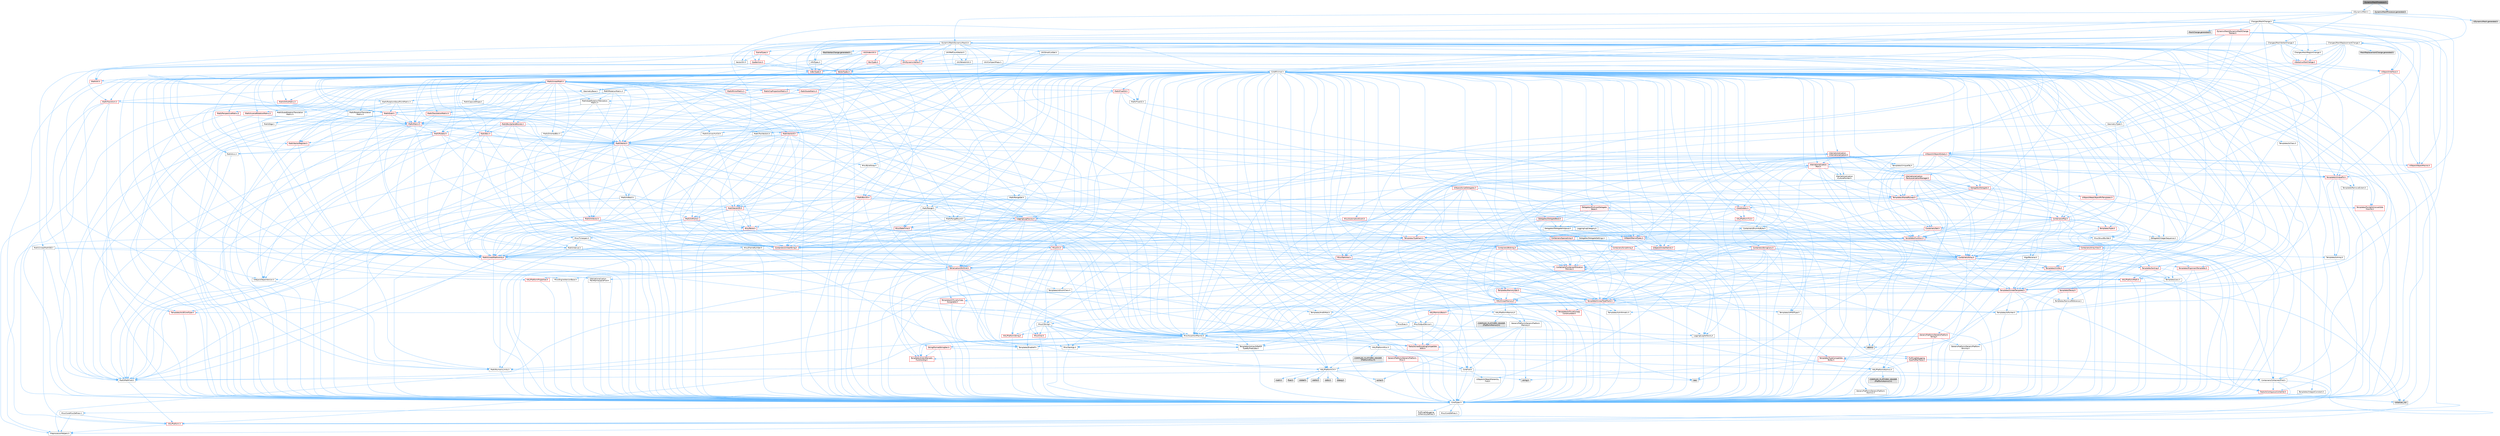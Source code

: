 digraph "DynamicMeshProcessor.h"
{
 // INTERACTIVE_SVG=YES
 // LATEX_PDF_SIZE
  bgcolor="transparent";
  edge [fontname=Helvetica,fontsize=10,labelfontname=Helvetica,labelfontsize=10];
  node [fontname=Helvetica,fontsize=10,shape=box,height=0.2,width=0.4];
  Node1 [id="Node000001",label="DynamicMeshProcessor.h",height=0.2,width=0.4,color="gray40", fillcolor="grey60", style="filled", fontcolor="black",tooltip=" "];
  Node1 -> Node2 [id="edge1_Node000001_Node000002",color="steelblue1",style="solid",tooltip=" "];
  Node2 [id="Node000002",label="UDynamicMesh.h",height=0.2,width=0.4,color="grey40", fillcolor="white", style="filled",URL="$d3/dcc/UDynamicMesh_8h.html",tooltip=" "];
  Node2 -> Node3 [id="edge2_Node000002_Node000003",color="steelblue1",style="solid",tooltip=" "];
  Node3 [id="Node000003",label="CoreMinimal.h",height=0.2,width=0.4,color="grey40", fillcolor="white", style="filled",URL="$d7/d67/CoreMinimal_8h.html",tooltip=" "];
  Node3 -> Node4 [id="edge3_Node000003_Node000004",color="steelblue1",style="solid",tooltip=" "];
  Node4 [id="Node000004",label="CoreTypes.h",height=0.2,width=0.4,color="grey40", fillcolor="white", style="filled",URL="$dc/dec/CoreTypes_8h.html",tooltip=" "];
  Node4 -> Node5 [id="edge4_Node000004_Node000005",color="steelblue1",style="solid",tooltip=" "];
  Node5 [id="Node000005",label="HAL/Platform.h",height=0.2,width=0.4,color="red", fillcolor="#FFF0F0", style="filled",URL="$d9/dd0/Platform_8h.html",tooltip=" "];
  Node5 -> Node9 [id="edge5_Node000005_Node000009",color="steelblue1",style="solid",tooltip=" "];
  Node9 [id="Node000009",label="PreprocessorHelpers.h",height=0.2,width=0.4,color="grey40", fillcolor="white", style="filled",URL="$db/ddb/PreprocessorHelpers_8h.html",tooltip=" "];
  Node4 -> Node15 [id="edge6_Node000004_Node000015",color="steelblue1",style="solid",tooltip=" "];
  Node15 [id="Node000015",label="ProfilingDebugging\l/UMemoryDefines.h",height=0.2,width=0.4,color="grey40", fillcolor="white", style="filled",URL="$d2/da2/UMemoryDefines_8h.html",tooltip=" "];
  Node4 -> Node16 [id="edge7_Node000004_Node000016",color="steelblue1",style="solid",tooltip=" "];
  Node16 [id="Node000016",label="Misc/CoreMiscDefines.h",height=0.2,width=0.4,color="grey40", fillcolor="white", style="filled",URL="$da/d38/CoreMiscDefines_8h.html",tooltip=" "];
  Node16 -> Node5 [id="edge8_Node000016_Node000005",color="steelblue1",style="solid",tooltip=" "];
  Node16 -> Node9 [id="edge9_Node000016_Node000009",color="steelblue1",style="solid",tooltip=" "];
  Node4 -> Node17 [id="edge10_Node000004_Node000017",color="steelblue1",style="solid",tooltip=" "];
  Node17 [id="Node000017",label="Misc/CoreDefines.h",height=0.2,width=0.4,color="grey40", fillcolor="white", style="filled",URL="$d3/dd2/CoreDefines_8h.html",tooltip=" "];
  Node3 -> Node18 [id="edge11_Node000003_Node000018",color="steelblue1",style="solid",tooltip=" "];
  Node18 [id="Node000018",label="CoreFwd.h",height=0.2,width=0.4,color="grey40", fillcolor="white", style="filled",URL="$d1/d1e/CoreFwd_8h.html",tooltip=" "];
  Node18 -> Node4 [id="edge12_Node000018_Node000004",color="steelblue1",style="solid",tooltip=" "];
  Node18 -> Node19 [id="edge13_Node000018_Node000019",color="steelblue1",style="solid",tooltip=" "];
  Node19 [id="Node000019",label="Containers/ContainersFwd.h",height=0.2,width=0.4,color="grey40", fillcolor="white", style="filled",URL="$d4/d0a/ContainersFwd_8h.html",tooltip=" "];
  Node19 -> Node5 [id="edge14_Node000019_Node000005",color="steelblue1",style="solid",tooltip=" "];
  Node19 -> Node4 [id="edge15_Node000019_Node000004",color="steelblue1",style="solid",tooltip=" "];
  Node19 -> Node20 [id="edge16_Node000019_Node000020",color="steelblue1",style="solid",tooltip=" "];
  Node20 [id="Node000020",label="Traits/IsContiguousContainer.h",height=0.2,width=0.4,color="red", fillcolor="#FFF0F0", style="filled",URL="$d5/d3c/IsContiguousContainer_8h.html",tooltip=" "];
  Node20 -> Node4 [id="edge17_Node000020_Node000004",color="steelblue1",style="solid",tooltip=" "];
  Node20 -> Node22 [id="edge18_Node000020_Node000022",color="steelblue1",style="solid",tooltip=" "];
  Node22 [id="Node000022",label="initializer_list",height=0.2,width=0.4,color="grey60", fillcolor="#E0E0E0", style="filled",tooltip=" "];
  Node18 -> Node23 [id="edge19_Node000018_Node000023",color="steelblue1",style="solid",tooltip=" "];
  Node23 [id="Node000023",label="Math/MathFwd.h",height=0.2,width=0.4,color="grey40", fillcolor="white", style="filled",URL="$d2/d10/MathFwd_8h.html",tooltip=" "];
  Node23 -> Node5 [id="edge20_Node000023_Node000005",color="steelblue1",style="solid",tooltip=" "];
  Node18 -> Node24 [id="edge21_Node000018_Node000024",color="steelblue1",style="solid",tooltip=" "];
  Node24 [id="Node000024",label="UObject/UObjectHierarchy\lFwd.h",height=0.2,width=0.4,color="grey40", fillcolor="white", style="filled",URL="$d3/d13/UObjectHierarchyFwd_8h.html",tooltip=" "];
  Node3 -> Node24 [id="edge22_Node000003_Node000024",color="steelblue1",style="solid",tooltip=" "];
  Node3 -> Node19 [id="edge23_Node000003_Node000019",color="steelblue1",style="solid",tooltip=" "];
  Node3 -> Node25 [id="edge24_Node000003_Node000025",color="steelblue1",style="solid",tooltip=" "];
  Node25 [id="Node000025",label="Misc/VarArgs.h",height=0.2,width=0.4,color="grey40", fillcolor="white", style="filled",URL="$d5/d6f/VarArgs_8h.html",tooltip=" "];
  Node25 -> Node4 [id="edge25_Node000025_Node000004",color="steelblue1",style="solid",tooltip=" "];
  Node3 -> Node26 [id="edge26_Node000003_Node000026",color="steelblue1",style="solid",tooltip=" "];
  Node26 [id="Node000026",label="Logging/LogVerbosity.h",height=0.2,width=0.4,color="grey40", fillcolor="white", style="filled",URL="$d2/d8f/LogVerbosity_8h.html",tooltip=" "];
  Node26 -> Node4 [id="edge27_Node000026_Node000004",color="steelblue1",style="solid",tooltip=" "];
  Node3 -> Node27 [id="edge28_Node000003_Node000027",color="steelblue1",style="solid",tooltip=" "];
  Node27 [id="Node000027",label="Misc/OutputDevice.h",height=0.2,width=0.4,color="grey40", fillcolor="white", style="filled",URL="$d7/d32/OutputDevice_8h.html",tooltip=" "];
  Node27 -> Node18 [id="edge29_Node000027_Node000018",color="steelblue1",style="solid",tooltip=" "];
  Node27 -> Node4 [id="edge30_Node000027_Node000004",color="steelblue1",style="solid",tooltip=" "];
  Node27 -> Node26 [id="edge31_Node000027_Node000026",color="steelblue1",style="solid",tooltip=" "];
  Node27 -> Node25 [id="edge32_Node000027_Node000025",color="steelblue1",style="solid",tooltip=" "];
  Node27 -> Node28 [id="edge33_Node000027_Node000028",color="steelblue1",style="solid",tooltip=" "];
  Node28 [id="Node000028",label="Templates/IsArrayOrRefOf\lTypeByPredicate.h",height=0.2,width=0.4,color="grey40", fillcolor="white", style="filled",URL="$d6/da1/IsArrayOrRefOfTypeByPredicate_8h.html",tooltip=" "];
  Node28 -> Node4 [id="edge34_Node000028_Node000004",color="steelblue1",style="solid",tooltip=" "];
  Node27 -> Node29 [id="edge35_Node000027_Node000029",color="steelblue1",style="solid",tooltip=" "];
  Node29 [id="Node000029",label="Templates/IsValidVariadic\lFunctionArg.h",height=0.2,width=0.4,color="red", fillcolor="#FFF0F0", style="filled",URL="$d0/dc8/IsValidVariadicFunctionArg_8h.html",tooltip=" "];
  Node29 -> Node4 [id="edge36_Node000029_Node000004",color="steelblue1",style="solid",tooltip=" "];
  Node27 -> Node31 [id="edge37_Node000027_Node000031",color="steelblue1",style="solid",tooltip=" "];
  Node31 [id="Node000031",label="Traits/IsCharEncodingCompatible\lWith.h",height=0.2,width=0.4,color="red", fillcolor="#FFF0F0", style="filled",URL="$df/dd1/IsCharEncodingCompatibleWith_8h.html",tooltip=" "];
  Node3 -> Node33 [id="edge38_Node000003_Node000033",color="steelblue1",style="solid",tooltip=" "];
  Node33 [id="Node000033",label="HAL/PlatformCrt.h",height=0.2,width=0.4,color="grey40", fillcolor="white", style="filled",URL="$d8/d75/PlatformCrt_8h.html",tooltip=" "];
  Node33 -> Node34 [id="edge39_Node000033_Node000034",color="steelblue1",style="solid",tooltip=" "];
  Node34 [id="Node000034",label="new",height=0.2,width=0.4,color="grey60", fillcolor="#E0E0E0", style="filled",tooltip=" "];
  Node33 -> Node35 [id="edge40_Node000033_Node000035",color="steelblue1",style="solid",tooltip=" "];
  Node35 [id="Node000035",label="wchar.h",height=0.2,width=0.4,color="grey60", fillcolor="#E0E0E0", style="filled",tooltip=" "];
  Node33 -> Node36 [id="edge41_Node000033_Node000036",color="steelblue1",style="solid",tooltip=" "];
  Node36 [id="Node000036",label="stddef.h",height=0.2,width=0.4,color="grey60", fillcolor="#E0E0E0", style="filled",tooltip=" "];
  Node33 -> Node37 [id="edge42_Node000033_Node000037",color="steelblue1",style="solid",tooltip=" "];
  Node37 [id="Node000037",label="stdlib.h",height=0.2,width=0.4,color="grey60", fillcolor="#E0E0E0", style="filled",tooltip=" "];
  Node33 -> Node38 [id="edge43_Node000033_Node000038",color="steelblue1",style="solid",tooltip=" "];
  Node38 [id="Node000038",label="stdio.h",height=0.2,width=0.4,color="grey60", fillcolor="#E0E0E0", style="filled",tooltip=" "];
  Node33 -> Node39 [id="edge44_Node000033_Node000039",color="steelblue1",style="solid",tooltip=" "];
  Node39 [id="Node000039",label="stdarg.h",height=0.2,width=0.4,color="grey60", fillcolor="#E0E0E0", style="filled",tooltip=" "];
  Node33 -> Node40 [id="edge45_Node000033_Node000040",color="steelblue1",style="solid",tooltip=" "];
  Node40 [id="Node000040",label="math.h",height=0.2,width=0.4,color="grey60", fillcolor="#E0E0E0", style="filled",tooltip=" "];
  Node33 -> Node41 [id="edge46_Node000033_Node000041",color="steelblue1",style="solid",tooltip=" "];
  Node41 [id="Node000041",label="float.h",height=0.2,width=0.4,color="grey60", fillcolor="#E0E0E0", style="filled",tooltip=" "];
  Node33 -> Node42 [id="edge47_Node000033_Node000042",color="steelblue1",style="solid",tooltip=" "];
  Node42 [id="Node000042",label="string.h",height=0.2,width=0.4,color="grey60", fillcolor="#E0E0E0", style="filled",tooltip=" "];
  Node3 -> Node43 [id="edge48_Node000003_Node000043",color="steelblue1",style="solid",tooltip=" "];
  Node43 [id="Node000043",label="HAL/PlatformMisc.h",height=0.2,width=0.4,color="grey40", fillcolor="white", style="filled",URL="$d0/df5/PlatformMisc_8h.html",tooltip=" "];
  Node43 -> Node4 [id="edge49_Node000043_Node000004",color="steelblue1",style="solid",tooltip=" "];
  Node43 -> Node44 [id="edge50_Node000043_Node000044",color="steelblue1",style="solid",tooltip=" "];
  Node44 [id="Node000044",label="GenericPlatform/GenericPlatform\lMisc.h",height=0.2,width=0.4,color="red", fillcolor="#FFF0F0", style="filled",URL="$db/d9a/GenericPlatformMisc_8h.html",tooltip=" "];
  Node44 -> Node18 [id="edge51_Node000044_Node000018",color="steelblue1",style="solid",tooltip=" "];
  Node44 -> Node4 [id="edge52_Node000044_Node000004",color="steelblue1",style="solid",tooltip=" "];
  Node44 -> Node33 [id="edge53_Node000044_Node000033",color="steelblue1",style="solid",tooltip=" "];
  Node44 -> Node48 [id="edge54_Node000044_Node000048",color="steelblue1",style="solid",tooltip=" "];
  Node48 [id="Node000048",label="Math/NumericLimits.h",height=0.2,width=0.4,color="grey40", fillcolor="white", style="filled",URL="$df/d1b/NumericLimits_8h.html",tooltip=" "];
  Node48 -> Node4 [id="edge55_Node000048_Node000004",color="steelblue1",style="solid",tooltip=" "];
  Node43 -> Node53 [id="edge56_Node000043_Node000053",color="steelblue1",style="solid",tooltip=" "];
  Node53 [id="Node000053",label="COMPILED_PLATFORM_HEADER\l(PlatformMisc.h)",height=0.2,width=0.4,color="grey60", fillcolor="#E0E0E0", style="filled",tooltip=" "];
  Node43 -> Node54 [id="edge57_Node000043_Node000054",color="steelblue1",style="solid",tooltip=" "];
  Node54 [id="Node000054",label="ProfilingDebugging\l/CpuProfilerTrace.h",height=0.2,width=0.4,color="red", fillcolor="#FFF0F0", style="filled",URL="$da/dcb/CpuProfilerTrace_8h.html",tooltip=" "];
  Node54 -> Node4 [id="edge58_Node000054_Node000004",color="steelblue1",style="solid",tooltip=" "];
  Node54 -> Node19 [id="edge59_Node000054_Node000019",color="steelblue1",style="solid",tooltip=" "];
  Node54 -> Node55 [id="edge60_Node000054_Node000055",color="steelblue1",style="solid",tooltip=" "];
  Node55 [id="Node000055",label="HAL/PlatformAtomics.h",height=0.2,width=0.4,color="grey40", fillcolor="white", style="filled",URL="$d3/d36/PlatformAtomics_8h.html",tooltip=" "];
  Node55 -> Node4 [id="edge61_Node000055_Node000004",color="steelblue1",style="solid",tooltip=" "];
  Node55 -> Node56 [id="edge62_Node000055_Node000056",color="steelblue1",style="solid",tooltip=" "];
  Node56 [id="Node000056",label="GenericPlatform/GenericPlatform\lAtomics.h",height=0.2,width=0.4,color="grey40", fillcolor="white", style="filled",URL="$da/d72/GenericPlatformAtomics_8h.html",tooltip=" "];
  Node56 -> Node4 [id="edge63_Node000056_Node000004",color="steelblue1",style="solid",tooltip=" "];
  Node55 -> Node57 [id="edge64_Node000055_Node000057",color="steelblue1",style="solid",tooltip=" "];
  Node57 [id="Node000057",label="COMPILED_PLATFORM_HEADER\l(PlatformAtomics.h)",height=0.2,width=0.4,color="grey60", fillcolor="#E0E0E0", style="filled",tooltip=" "];
  Node54 -> Node9 [id="edge65_Node000054_Node000009",color="steelblue1",style="solid",tooltip=" "];
  Node3 -> Node62 [id="edge66_Node000003_Node000062",color="steelblue1",style="solid",tooltip=" "];
  Node62 [id="Node000062",label="Misc/AssertionMacros.h",height=0.2,width=0.4,color="grey40", fillcolor="white", style="filled",URL="$d0/dfa/AssertionMacros_8h.html",tooltip=" "];
  Node62 -> Node4 [id="edge67_Node000062_Node000004",color="steelblue1",style="solid",tooltip=" "];
  Node62 -> Node5 [id="edge68_Node000062_Node000005",color="steelblue1",style="solid",tooltip=" "];
  Node62 -> Node43 [id="edge69_Node000062_Node000043",color="steelblue1",style="solid",tooltip=" "];
  Node62 -> Node9 [id="edge70_Node000062_Node000009",color="steelblue1",style="solid",tooltip=" "];
  Node62 -> Node63 [id="edge71_Node000062_Node000063",color="steelblue1",style="solid",tooltip=" "];
  Node63 [id="Node000063",label="Templates/EnableIf.h",height=0.2,width=0.4,color="grey40", fillcolor="white", style="filled",URL="$d7/d60/EnableIf_8h.html",tooltip=" "];
  Node63 -> Node4 [id="edge72_Node000063_Node000004",color="steelblue1",style="solid",tooltip=" "];
  Node62 -> Node28 [id="edge73_Node000062_Node000028",color="steelblue1",style="solid",tooltip=" "];
  Node62 -> Node29 [id="edge74_Node000062_Node000029",color="steelblue1",style="solid",tooltip=" "];
  Node62 -> Node31 [id="edge75_Node000062_Node000031",color="steelblue1",style="solid",tooltip=" "];
  Node62 -> Node25 [id="edge76_Node000062_Node000025",color="steelblue1",style="solid",tooltip=" "];
  Node62 -> Node64 [id="edge77_Node000062_Node000064",color="steelblue1",style="solid",tooltip=" "];
  Node64 [id="Node000064",label="String/FormatStringSan.h",height=0.2,width=0.4,color="red", fillcolor="#FFF0F0", style="filled",URL="$d3/d8b/FormatStringSan_8h.html",tooltip=" "];
  Node64 -> Node4 [id="edge78_Node000064_Node000004",color="steelblue1",style="solid",tooltip=" "];
  Node64 -> Node29 [id="edge79_Node000064_Node000029",color="steelblue1",style="solid",tooltip=" "];
  Node64 -> Node19 [id="edge80_Node000064_Node000019",color="steelblue1",style="solid",tooltip=" "];
  Node62 -> Node70 [id="edge81_Node000062_Node000070",color="steelblue1",style="solid",tooltip=" "];
  Node70 [id="Node000070",label="atomic",height=0.2,width=0.4,color="grey60", fillcolor="#E0E0E0", style="filled",tooltip=" "];
  Node3 -> Node71 [id="edge82_Node000003_Node000071",color="steelblue1",style="solid",tooltip=" "];
  Node71 [id="Node000071",label="Templates/IsPointer.h",height=0.2,width=0.4,color="grey40", fillcolor="white", style="filled",URL="$d7/d05/IsPointer_8h.html",tooltip=" "];
  Node71 -> Node4 [id="edge83_Node000071_Node000004",color="steelblue1",style="solid",tooltip=" "];
  Node3 -> Node72 [id="edge84_Node000003_Node000072",color="steelblue1",style="solid",tooltip=" "];
  Node72 [id="Node000072",label="HAL/PlatformMemory.h",height=0.2,width=0.4,color="grey40", fillcolor="white", style="filled",URL="$de/d68/PlatformMemory_8h.html",tooltip=" "];
  Node72 -> Node4 [id="edge85_Node000072_Node000004",color="steelblue1",style="solid",tooltip=" "];
  Node72 -> Node73 [id="edge86_Node000072_Node000073",color="steelblue1",style="solid",tooltip=" "];
  Node73 [id="Node000073",label="GenericPlatform/GenericPlatform\lMemory.h",height=0.2,width=0.4,color="grey40", fillcolor="white", style="filled",URL="$dd/d22/GenericPlatformMemory_8h.html",tooltip=" "];
  Node73 -> Node18 [id="edge87_Node000073_Node000018",color="steelblue1",style="solid",tooltip=" "];
  Node73 -> Node4 [id="edge88_Node000073_Node000004",color="steelblue1",style="solid",tooltip=" "];
  Node73 -> Node74 [id="edge89_Node000073_Node000074",color="steelblue1",style="solid",tooltip=" "];
  Node74 [id="Node000074",label="HAL/PlatformString.h",height=0.2,width=0.4,color="red", fillcolor="#FFF0F0", style="filled",URL="$db/db5/PlatformString_8h.html",tooltip=" "];
  Node74 -> Node4 [id="edge90_Node000074_Node000004",color="steelblue1",style="solid",tooltip=" "];
  Node73 -> Node42 [id="edge91_Node000073_Node000042",color="steelblue1",style="solid",tooltip=" "];
  Node73 -> Node35 [id="edge92_Node000073_Node000035",color="steelblue1",style="solid",tooltip=" "];
  Node72 -> Node76 [id="edge93_Node000072_Node000076",color="steelblue1",style="solid",tooltip=" "];
  Node76 [id="Node000076",label="COMPILED_PLATFORM_HEADER\l(PlatformMemory.h)",height=0.2,width=0.4,color="grey60", fillcolor="#E0E0E0", style="filled",tooltip=" "];
  Node3 -> Node55 [id="edge94_Node000003_Node000055",color="steelblue1",style="solid",tooltip=" "];
  Node3 -> Node77 [id="edge95_Node000003_Node000077",color="steelblue1",style="solid",tooltip=" "];
  Node77 [id="Node000077",label="Misc/Exec.h",height=0.2,width=0.4,color="grey40", fillcolor="white", style="filled",URL="$de/ddb/Exec_8h.html",tooltip=" "];
  Node77 -> Node4 [id="edge96_Node000077_Node000004",color="steelblue1",style="solid",tooltip=" "];
  Node77 -> Node62 [id="edge97_Node000077_Node000062",color="steelblue1",style="solid",tooltip=" "];
  Node3 -> Node78 [id="edge98_Node000003_Node000078",color="steelblue1",style="solid",tooltip=" "];
  Node78 [id="Node000078",label="HAL/MemoryBase.h",height=0.2,width=0.4,color="red", fillcolor="#FFF0F0", style="filled",URL="$d6/d9f/MemoryBase_8h.html",tooltip=" "];
  Node78 -> Node4 [id="edge99_Node000078_Node000004",color="steelblue1",style="solid",tooltip=" "];
  Node78 -> Node55 [id="edge100_Node000078_Node000055",color="steelblue1",style="solid",tooltip=" "];
  Node78 -> Node33 [id="edge101_Node000078_Node000033",color="steelblue1",style="solid",tooltip=" "];
  Node78 -> Node77 [id="edge102_Node000078_Node000077",color="steelblue1",style="solid",tooltip=" "];
  Node78 -> Node27 [id="edge103_Node000078_Node000027",color="steelblue1",style="solid",tooltip=" "];
  Node3 -> Node88 [id="edge104_Node000003_Node000088",color="steelblue1",style="solid",tooltip=" "];
  Node88 [id="Node000088",label="HAL/UnrealMemory.h",height=0.2,width=0.4,color="red", fillcolor="#FFF0F0", style="filled",URL="$d9/d96/UnrealMemory_8h.html",tooltip=" "];
  Node88 -> Node4 [id="edge105_Node000088_Node000004",color="steelblue1",style="solid",tooltip=" "];
  Node88 -> Node73 [id="edge106_Node000088_Node000073",color="steelblue1",style="solid",tooltip=" "];
  Node88 -> Node78 [id="edge107_Node000088_Node000078",color="steelblue1",style="solid",tooltip=" "];
  Node88 -> Node72 [id="edge108_Node000088_Node000072",color="steelblue1",style="solid",tooltip=" "];
  Node88 -> Node71 [id="edge109_Node000088_Node000071",color="steelblue1",style="solid",tooltip=" "];
  Node3 -> Node90 [id="edge110_Node000003_Node000090",color="steelblue1",style="solid",tooltip=" "];
  Node90 [id="Node000090",label="Templates/IsArithmetic.h",height=0.2,width=0.4,color="grey40", fillcolor="white", style="filled",URL="$d2/d5d/IsArithmetic_8h.html",tooltip=" "];
  Node90 -> Node4 [id="edge111_Node000090_Node000004",color="steelblue1",style="solid",tooltip=" "];
  Node3 -> Node84 [id="edge112_Node000003_Node000084",color="steelblue1",style="solid",tooltip=" "];
  Node84 [id="Node000084",label="Templates/AndOrNot.h",height=0.2,width=0.4,color="grey40", fillcolor="white", style="filled",URL="$db/d0a/AndOrNot_8h.html",tooltip=" "];
  Node84 -> Node4 [id="edge113_Node000084_Node000004",color="steelblue1",style="solid",tooltip=" "];
  Node3 -> Node91 [id="edge114_Node000003_Node000091",color="steelblue1",style="solid",tooltip=" "];
  Node91 [id="Node000091",label="Templates/IsPODType.h",height=0.2,width=0.4,color="grey40", fillcolor="white", style="filled",URL="$d7/db1/IsPODType_8h.html",tooltip=" "];
  Node91 -> Node4 [id="edge115_Node000091_Node000004",color="steelblue1",style="solid",tooltip=" "];
  Node3 -> Node92 [id="edge116_Node000003_Node000092",color="steelblue1",style="solid",tooltip=" "];
  Node92 [id="Node000092",label="Templates/IsUECoreType.h",height=0.2,width=0.4,color="red", fillcolor="#FFF0F0", style="filled",URL="$d1/db8/IsUECoreType_8h.html",tooltip=" "];
  Node92 -> Node4 [id="edge117_Node000092_Node000004",color="steelblue1",style="solid",tooltip=" "];
  Node3 -> Node85 [id="edge118_Node000003_Node000085",color="steelblue1",style="solid",tooltip=" "];
  Node85 [id="Node000085",label="Templates/IsTriviallyCopy\lConstructible.h",height=0.2,width=0.4,color="red", fillcolor="#FFF0F0", style="filled",URL="$d3/d78/IsTriviallyCopyConstructible_8h.html",tooltip=" "];
  Node85 -> Node4 [id="edge119_Node000085_Node000004",color="steelblue1",style="solid",tooltip=" "];
  Node3 -> Node93 [id="edge120_Node000003_Node000093",color="steelblue1",style="solid",tooltip=" "];
  Node93 [id="Node000093",label="Templates/UnrealTypeTraits.h",height=0.2,width=0.4,color="red", fillcolor="#FFF0F0", style="filled",URL="$d2/d2d/UnrealTypeTraits_8h.html",tooltip=" "];
  Node93 -> Node4 [id="edge121_Node000093_Node000004",color="steelblue1",style="solid",tooltip=" "];
  Node93 -> Node71 [id="edge122_Node000093_Node000071",color="steelblue1",style="solid",tooltip=" "];
  Node93 -> Node62 [id="edge123_Node000093_Node000062",color="steelblue1",style="solid",tooltip=" "];
  Node93 -> Node84 [id="edge124_Node000093_Node000084",color="steelblue1",style="solid",tooltip=" "];
  Node93 -> Node63 [id="edge125_Node000093_Node000063",color="steelblue1",style="solid",tooltip=" "];
  Node93 -> Node90 [id="edge126_Node000093_Node000090",color="steelblue1",style="solid",tooltip=" "];
  Node93 -> Node91 [id="edge127_Node000093_Node000091",color="steelblue1",style="solid",tooltip=" "];
  Node93 -> Node92 [id="edge128_Node000093_Node000092",color="steelblue1",style="solid",tooltip=" "];
  Node93 -> Node85 [id="edge129_Node000093_Node000085",color="steelblue1",style="solid",tooltip=" "];
  Node3 -> Node63 [id="edge130_Node000003_Node000063",color="steelblue1",style="solid",tooltip=" "];
  Node3 -> Node95 [id="edge131_Node000003_Node000095",color="steelblue1",style="solid",tooltip=" "];
  Node95 [id="Node000095",label="Templates/RemoveReference.h",height=0.2,width=0.4,color="grey40", fillcolor="white", style="filled",URL="$da/dbe/RemoveReference_8h.html",tooltip=" "];
  Node95 -> Node4 [id="edge132_Node000095_Node000004",color="steelblue1",style="solid",tooltip=" "];
  Node3 -> Node96 [id="edge133_Node000003_Node000096",color="steelblue1",style="solid",tooltip=" "];
  Node96 [id="Node000096",label="Templates/IntegralConstant.h",height=0.2,width=0.4,color="grey40", fillcolor="white", style="filled",URL="$db/d1b/IntegralConstant_8h.html",tooltip=" "];
  Node96 -> Node4 [id="edge134_Node000096_Node000004",color="steelblue1",style="solid",tooltip=" "];
  Node3 -> Node97 [id="edge135_Node000003_Node000097",color="steelblue1",style="solid",tooltip=" "];
  Node97 [id="Node000097",label="Templates/IsClass.h",height=0.2,width=0.4,color="grey40", fillcolor="white", style="filled",URL="$db/dcb/IsClass_8h.html",tooltip=" "];
  Node97 -> Node4 [id="edge136_Node000097_Node000004",color="steelblue1",style="solid",tooltip=" "];
  Node3 -> Node98 [id="edge137_Node000003_Node000098",color="steelblue1",style="solid",tooltip=" "];
  Node98 [id="Node000098",label="Templates/TypeCompatible\lBytes.h",height=0.2,width=0.4,color="red", fillcolor="#FFF0F0", style="filled",URL="$df/d0a/TypeCompatibleBytes_8h.html",tooltip=" "];
  Node98 -> Node4 [id="edge138_Node000098_Node000004",color="steelblue1",style="solid",tooltip=" "];
  Node98 -> Node42 [id="edge139_Node000098_Node000042",color="steelblue1",style="solid",tooltip=" "];
  Node98 -> Node34 [id="edge140_Node000098_Node000034",color="steelblue1",style="solid",tooltip=" "];
  Node3 -> Node20 [id="edge141_Node000003_Node000020",color="steelblue1",style="solid",tooltip=" "];
  Node3 -> Node99 [id="edge142_Node000003_Node000099",color="steelblue1",style="solid",tooltip=" "];
  Node99 [id="Node000099",label="Templates/UnrealTemplate.h",height=0.2,width=0.4,color="red", fillcolor="#FFF0F0", style="filled",URL="$d4/d24/UnrealTemplate_8h.html",tooltip=" "];
  Node99 -> Node4 [id="edge143_Node000099_Node000004",color="steelblue1",style="solid",tooltip=" "];
  Node99 -> Node71 [id="edge144_Node000099_Node000071",color="steelblue1",style="solid",tooltip=" "];
  Node99 -> Node88 [id="edge145_Node000099_Node000088",color="steelblue1",style="solid",tooltip=" "];
  Node99 -> Node93 [id="edge146_Node000099_Node000093",color="steelblue1",style="solid",tooltip=" "];
  Node99 -> Node95 [id="edge147_Node000099_Node000095",color="steelblue1",style="solid",tooltip=" "];
  Node99 -> Node98 [id="edge148_Node000099_Node000098",color="steelblue1",style="solid",tooltip=" "];
  Node99 -> Node20 [id="edge149_Node000099_Node000020",color="steelblue1",style="solid",tooltip=" "];
  Node3 -> Node48 [id="edge150_Node000003_Node000048",color="steelblue1",style="solid",tooltip=" "];
  Node3 -> Node103 [id="edge151_Node000003_Node000103",color="steelblue1",style="solid",tooltip=" "];
  Node103 [id="Node000103",label="HAL/PlatformMath.h",height=0.2,width=0.4,color="red", fillcolor="#FFF0F0", style="filled",URL="$dc/d53/PlatformMath_8h.html",tooltip=" "];
  Node103 -> Node4 [id="edge152_Node000103_Node000004",color="steelblue1",style="solid",tooltip=" "];
  Node3 -> Node86 [id="edge153_Node000003_Node000086",color="steelblue1",style="solid",tooltip=" "];
  Node86 [id="Node000086",label="Templates/IsTriviallyCopy\lAssignable.h",height=0.2,width=0.4,color="red", fillcolor="#FFF0F0", style="filled",URL="$d2/df2/IsTriviallyCopyAssignable_8h.html",tooltip=" "];
  Node86 -> Node4 [id="edge154_Node000086_Node000004",color="steelblue1",style="solid",tooltip=" "];
  Node3 -> Node111 [id="edge155_Node000003_Node000111",color="steelblue1",style="solid",tooltip=" "];
  Node111 [id="Node000111",label="Templates/MemoryOps.h",height=0.2,width=0.4,color="red", fillcolor="#FFF0F0", style="filled",URL="$db/dea/MemoryOps_8h.html",tooltip=" "];
  Node111 -> Node4 [id="edge156_Node000111_Node000004",color="steelblue1",style="solid",tooltip=" "];
  Node111 -> Node88 [id="edge157_Node000111_Node000088",color="steelblue1",style="solid",tooltip=" "];
  Node111 -> Node86 [id="edge158_Node000111_Node000086",color="steelblue1",style="solid",tooltip=" "];
  Node111 -> Node85 [id="edge159_Node000111_Node000085",color="steelblue1",style="solid",tooltip=" "];
  Node111 -> Node93 [id="edge160_Node000111_Node000093",color="steelblue1",style="solid",tooltip=" "];
  Node111 -> Node34 [id="edge161_Node000111_Node000034",color="steelblue1",style="solid",tooltip=" "];
  Node3 -> Node112 [id="edge162_Node000003_Node000112",color="steelblue1",style="solid",tooltip=" "];
  Node112 [id="Node000112",label="Containers/ContainerAllocation\lPolicies.h",height=0.2,width=0.4,color="red", fillcolor="#FFF0F0", style="filled",URL="$d7/dff/ContainerAllocationPolicies_8h.html",tooltip=" "];
  Node112 -> Node4 [id="edge163_Node000112_Node000004",color="steelblue1",style="solid",tooltip=" "];
  Node112 -> Node112 [id="edge164_Node000112_Node000112",color="steelblue1",style="solid",tooltip=" "];
  Node112 -> Node103 [id="edge165_Node000112_Node000103",color="steelblue1",style="solid",tooltip=" "];
  Node112 -> Node88 [id="edge166_Node000112_Node000088",color="steelblue1",style="solid",tooltip=" "];
  Node112 -> Node48 [id="edge167_Node000112_Node000048",color="steelblue1",style="solid",tooltip=" "];
  Node112 -> Node62 [id="edge168_Node000112_Node000062",color="steelblue1",style="solid",tooltip=" "];
  Node112 -> Node111 [id="edge169_Node000112_Node000111",color="steelblue1",style="solid",tooltip=" "];
  Node112 -> Node98 [id="edge170_Node000112_Node000098",color="steelblue1",style="solid",tooltip=" "];
  Node3 -> Node115 [id="edge171_Node000003_Node000115",color="steelblue1",style="solid",tooltip=" "];
  Node115 [id="Node000115",label="Templates/IsEnumClass.h",height=0.2,width=0.4,color="grey40", fillcolor="white", style="filled",URL="$d7/d15/IsEnumClass_8h.html",tooltip=" "];
  Node115 -> Node4 [id="edge172_Node000115_Node000004",color="steelblue1",style="solid",tooltip=" "];
  Node115 -> Node84 [id="edge173_Node000115_Node000084",color="steelblue1",style="solid",tooltip=" "];
  Node3 -> Node116 [id="edge174_Node000003_Node000116",color="steelblue1",style="solid",tooltip=" "];
  Node116 [id="Node000116",label="HAL/PlatformProperties.h",height=0.2,width=0.4,color="red", fillcolor="#FFF0F0", style="filled",URL="$d9/db0/PlatformProperties_8h.html",tooltip=" "];
  Node116 -> Node4 [id="edge175_Node000116_Node000004",color="steelblue1",style="solid",tooltip=" "];
  Node3 -> Node119 [id="edge176_Node000003_Node000119",color="steelblue1",style="solid",tooltip=" "];
  Node119 [id="Node000119",label="Misc/EngineVersionBase.h",height=0.2,width=0.4,color="grey40", fillcolor="white", style="filled",URL="$d5/d2b/EngineVersionBase_8h.html",tooltip=" "];
  Node119 -> Node4 [id="edge177_Node000119_Node000004",color="steelblue1",style="solid",tooltip=" "];
  Node3 -> Node120 [id="edge178_Node000003_Node000120",color="steelblue1",style="solid",tooltip=" "];
  Node120 [id="Node000120",label="Internationalization\l/TextNamespaceFwd.h",height=0.2,width=0.4,color="grey40", fillcolor="white", style="filled",URL="$d8/d97/TextNamespaceFwd_8h.html",tooltip=" "];
  Node120 -> Node4 [id="edge179_Node000120_Node000004",color="steelblue1",style="solid",tooltip=" "];
  Node3 -> Node121 [id="edge180_Node000003_Node000121",color="steelblue1",style="solid",tooltip=" "];
  Node121 [id="Node000121",label="Serialization/Archive.h",height=0.2,width=0.4,color="red", fillcolor="#FFF0F0", style="filled",URL="$d7/d3b/Archive_8h.html",tooltip=" "];
  Node121 -> Node18 [id="edge181_Node000121_Node000018",color="steelblue1",style="solid",tooltip=" "];
  Node121 -> Node4 [id="edge182_Node000121_Node000004",color="steelblue1",style="solid",tooltip=" "];
  Node121 -> Node116 [id="edge183_Node000121_Node000116",color="steelblue1",style="solid",tooltip=" "];
  Node121 -> Node120 [id="edge184_Node000121_Node000120",color="steelblue1",style="solid",tooltip=" "];
  Node121 -> Node23 [id="edge185_Node000121_Node000023",color="steelblue1",style="solid",tooltip=" "];
  Node121 -> Node62 [id="edge186_Node000121_Node000062",color="steelblue1",style="solid",tooltip=" "];
  Node121 -> Node119 [id="edge187_Node000121_Node000119",color="steelblue1",style="solid",tooltip=" "];
  Node121 -> Node25 [id="edge188_Node000121_Node000025",color="steelblue1",style="solid",tooltip=" "];
  Node121 -> Node63 [id="edge189_Node000121_Node000063",color="steelblue1",style="solid",tooltip=" "];
  Node121 -> Node28 [id="edge190_Node000121_Node000028",color="steelblue1",style="solid",tooltip=" "];
  Node121 -> Node115 [id="edge191_Node000121_Node000115",color="steelblue1",style="solid",tooltip=" "];
  Node121 -> Node29 [id="edge192_Node000121_Node000029",color="steelblue1",style="solid",tooltip=" "];
  Node121 -> Node99 [id="edge193_Node000121_Node000099",color="steelblue1",style="solid",tooltip=" "];
  Node121 -> Node31 [id="edge194_Node000121_Node000031",color="steelblue1",style="solid",tooltip=" "];
  Node121 -> Node124 [id="edge195_Node000121_Node000124",color="steelblue1",style="solid",tooltip=" "];
  Node124 [id="Node000124",label="UObject/ObjectVersion.h",height=0.2,width=0.4,color="grey40", fillcolor="white", style="filled",URL="$da/d63/ObjectVersion_8h.html",tooltip=" "];
  Node124 -> Node4 [id="edge196_Node000124_Node000004",color="steelblue1",style="solid",tooltip=" "];
  Node3 -> Node125 [id="edge197_Node000003_Node000125",color="steelblue1",style="solid",tooltip=" "];
  Node125 [id="Node000125",label="Templates/Less.h",height=0.2,width=0.4,color="grey40", fillcolor="white", style="filled",URL="$de/dc8/Less_8h.html",tooltip=" "];
  Node125 -> Node4 [id="edge198_Node000125_Node000004",color="steelblue1",style="solid",tooltip=" "];
  Node125 -> Node99 [id="edge199_Node000125_Node000099",color="steelblue1",style="solid",tooltip=" "];
  Node3 -> Node126 [id="edge200_Node000003_Node000126",color="steelblue1",style="solid",tooltip=" "];
  Node126 [id="Node000126",label="Templates/Sorting.h",height=0.2,width=0.4,color="red", fillcolor="#FFF0F0", style="filled",URL="$d3/d9e/Sorting_8h.html",tooltip=" "];
  Node126 -> Node4 [id="edge201_Node000126_Node000004",color="steelblue1",style="solid",tooltip=" "];
  Node126 -> Node103 [id="edge202_Node000126_Node000103",color="steelblue1",style="solid",tooltip=" "];
  Node126 -> Node125 [id="edge203_Node000126_Node000125",color="steelblue1",style="solid",tooltip=" "];
  Node3 -> Node137 [id="edge204_Node000003_Node000137",color="steelblue1",style="solid",tooltip=" "];
  Node137 [id="Node000137",label="Misc/Char.h",height=0.2,width=0.4,color="red", fillcolor="#FFF0F0", style="filled",URL="$d0/d58/Char_8h.html",tooltip=" "];
  Node137 -> Node4 [id="edge205_Node000137_Node000004",color="steelblue1",style="solid",tooltip=" "];
  Node3 -> Node140 [id="edge206_Node000003_Node000140",color="steelblue1",style="solid",tooltip=" "];
  Node140 [id="Node000140",label="GenericPlatform/GenericPlatform\lStricmp.h",height=0.2,width=0.4,color="grey40", fillcolor="white", style="filled",URL="$d2/d86/GenericPlatformStricmp_8h.html",tooltip=" "];
  Node140 -> Node4 [id="edge207_Node000140_Node000004",color="steelblue1",style="solid",tooltip=" "];
  Node3 -> Node141 [id="edge208_Node000003_Node000141",color="steelblue1",style="solid",tooltip=" "];
  Node141 [id="Node000141",label="GenericPlatform/GenericPlatform\lString.h",height=0.2,width=0.4,color="red", fillcolor="#FFF0F0", style="filled",URL="$dd/d20/GenericPlatformString_8h.html",tooltip=" "];
  Node141 -> Node4 [id="edge209_Node000141_Node000004",color="steelblue1",style="solid",tooltip=" "];
  Node141 -> Node140 [id="edge210_Node000141_Node000140",color="steelblue1",style="solid",tooltip=" "];
  Node141 -> Node63 [id="edge211_Node000141_Node000063",color="steelblue1",style="solid",tooltip=" "];
  Node141 -> Node31 [id="edge212_Node000141_Node000031",color="steelblue1",style="solid",tooltip=" "];
  Node3 -> Node74 [id="edge213_Node000003_Node000074",color="steelblue1",style="solid",tooltip=" "];
  Node3 -> Node144 [id="edge214_Node000003_Node000144",color="steelblue1",style="solid",tooltip=" "];
  Node144 [id="Node000144",label="Misc/CString.h",height=0.2,width=0.4,color="grey40", fillcolor="white", style="filled",URL="$d2/d49/CString_8h.html",tooltip=" "];
  Node144 -> Node4 [id="edge215_Node000144_Node000004",color="steelblue1",style="solid",tooltip=" "];
  Node144 -> Node33 [id="edge216_Node000144_Node000033",color="steelblue1",style="solid",tooltip=" "];
  Node144 -> Node74 [id="edge217_Node000144_Node000074",color="steelblue1",style="solid",tooltip=" "];
  Node144 -> Node62 [id="edge218_Node000144_Node000062",color="steelblue1",style="solid",tooltip=" "];
  Node144 -> Node137 [id="edge219_Node000144_Node000137",color="steelblue1",style="solid",tooltip=" "];
  Node144 -> Node25 [id="edge220_Node000144_Node000025",color="steelblue1",style="solid",tooltip=" "];
  Node144 -> Node28 [id="edge221_Node000144_Node000028",color="steelblue1",style="solid",tooltip=" "];
  Node144 -> Node29 [id="edge222_Node000144_Node000029",color="steelblue1",style="solid",tooltip=" "];
  Node144 -> Node31 [id="edge223_Node000144_Node000031",color="steelblue1",style="solid",tooltip=" "];
  Node3 -> Node145 [id="edge224_Node000003_Node000145",color="steelblue1",style="solid",tooltip=" "];
  Node145 [id="Node000145",label="Misc/Crc.h",height=0.2,width=0.4,color="red", fillcolor="#FFF0F0", style="filled",URL="$d4/dd2/Crc_8h.html",tooltip=" "];
  Node145 -> Node4 [id="edge225_Node000145_Node000004",color="steelblue1",style="solid",tooltip=" "];
  Node145 -> Node74 [id="edge226_Node000145_Node000074",color="steelblue1",style="solid",tooltip=" "];
  Node145 -> Node62 [id="edge227_Node000145_Node000062",color="steelblue1",style="solid",tooltip=" "];
  Node145 -> Node144 [id="edge228_Node000145_Node000144",color="steelblue1",style="solid",tooltip=" "];
  Node145 -> Node137 [id="edge229_Node000145_Node000137",color="steelblue1",style="solid",tooltip=" "];
  Node145 -> Node93 [id="edge230_Node000145_Node000093",color="steelblue1",style="solid",tooltip=" "];
  Node3 -> Node136 [id="edge231_Node000003_Node000136",color="steelblue1",style="solid",tooltip=" "];
  Node136 [id="Node000136",label="Math/UnrealMathUtility.h",height=0.2,width=0.4,color="red", fillcolor="#FFF0F0", style="filled",URL="$db/db8/UnrealMathUtility_8h.html",tooltip=" "];
  Node136 -> Node4 [id="edge232_Node000136_Node000004",color="steelblue1",style="solid",tooltip=" "];
  Node136 -> Node62 [id="edge233_Node000136_Node000062",color="steelblue1",style="solid",tooltip=" "];
  Node136 -> Node103 [id="edge234_Node000136_Node000103",color="steelblue1",style="solid",tooltip=" "];
  Node136 -> Node23 [id="edge235_Node000136_Node000023",color="steelblue1",style="solid",tooltip=" "];
  Node3 -> Node146 [id="edge236_Node000003_Node000146",color="steelblue1",style="solid",tooltip=" "];
  Node146 [id="Node000146",label="Containers/UnrealString.h",height=0.2,width=0.4,color="red", fillcolor="#FFF0F0", style="filled",URL="$d5/dba/UnrealString_8h.html",tooltip=" "];
  Node3 -> Node150 [id="edge237_Node000003_Node000150",color="steelblue1",style="solid",tooltip=" "];
  Node150 [id="Node000150",label="Containers/Array.h",height=0.2,width=0.4,color="red", fillcolor="#FFF0F0", style="filled",URL="$df/dd0/Array_8h.html",tooltip=" "];
  Node150 -> Node4 [id="edge238_Node000150_Node000004",color="steelblue1",style="solid",tooltip=" "];
  Node150 -> Node62 [id="edge239_Node000150_Node000062",color="steelblue1",style="solid",tooltip=" "];
  Node150 -> Node88 [id="edge240_Node000150_Node000088",color="steelblue1",style="solid",tooltip=" "];
  Node150 -> Node93 [id="edge241_Node000150_Node000093",color="steelblue1",style="solid",tooltip=" "];
  Node150 -> Node99 [id="edge242_Node000150_Node000099",color="steelblue1",style="solid",tooltip=" "];
  Node150 -> Node112 [id="edge243_Node000150_Node000112",color="steelblue1",style="solid",tooltip=" "];
  Node150 -> Node121 [id="edge244_Node000150_Node000121",color="steelblue1",style="solid",tooltip=" "];
  Node150 -> Node129 [id="edge245_Node000150_Node000129",color="steelblue1",style="solid",tooltip=" "];
  Node129 [id="Node000129",label="Templates/Invoke.h",height=0.2,width=0.4,color="red", fillcolor="#FFF0F0", style="filled",URL="$d7/deb/Invoke_8h.html",tooltip=" "];
  Node129 -> Node4 [id="edge246_Node000129_Node000004",color="steelblue1",style="solid",tooltip=" "];
  Node129 -> Node99 [id="edge247_Node000129_Node000099",color="steelblue1",style="solid",tooltip=" "];
  Node150 -> Node125 [id="edge248_Node000150_Node000125",color="steelblue1",style="solid",tooltip=" "];
  Node150 -> Node126 [id="edge249_Node000150_Node000126",color="steelblue1",style="solid",tooltip=" "];
  Node150 -> Node173 [id="edge250_Node000150_Node000173",color="steelblue1",style="solid",tooltip=" "];
  Node173 [id="Node000173",label="Templates/AlignmentTemplates.h",height=0.2,width=0.4,color="red", fillcolor="#FFF0F0", style="filled",URL="$dd/d32/AlignmentTemplates_8h.html",tooltip=" "];
  Node173 -> Node4 [id="edge251_Node000173_Node000004",color="steelblue1",style="solid",tooltip=" "];
  Node173 -> Node71 [id="edge252_Node000173_Node000071",color="steelblue1",style="solid",tooltip=" "];
  Node3 -> Node174 [id="edge253_Node000003_Node000174",color="steelblue1",style="solid",tooltip=" "];
  Node174 [id="Node000174",label="Misc/FrameNumber.h",height=0.2,width=0.4,color="grey40", fillcolor="white", style="filled",URL="$dd/dbd/FrameNumber_8h.html",tooltip=" "];
  Node174 -> Node4 [id="edge254_Node000174_Node000004",color="steelblue1",style="solid",tooltip=" "];
  Node174 -> Node48 [id="edge255_Node000174_Node000048",color="steelblue1",style="solid",tooltip=" "];
  Node174 -> Node136 [id="edge256_Node000174_Node000136",color="steelblue1",style="solid",tooltip=" "];
  Node174 -> Node63 [id="edge257_Node000174_Node000063",color="steelblue1",style="solid",tooltip=" "];
  Node174 -> Node93 [id="edge258_Node000174_Node000093",color="steelblue1",style="solid",tooltip=" "];
  Node3 -> Node175 [id="edge259_Node000003_Node000175",color="steelblue1",style="solid",tooltip=" "];
  Node175 [id="Node000175",label="Misc/Timespan.h",height=0.2,width=0.4,color="grey40", fillcolor="white", style="filled",URL="$da/dd9/Timespan_8h.html",tooltip=" "];
  Node175 -> Node4 [id="edge260_Node000175_Node000004",color="steelblue1",style="solid",tooltip=" "];
  Node175 -> Node176 [id="edge261_Node000175_Node000176",color="steelblue1",style="solid",tooltip=" "];
  Node176 [id="Node000176",label="Math/Interval.h",height=0.2,width=0.4,color="grey40", fillcolor="white", style="filled",URL="$d1/d55/Interval_8h.html",tooltip=" "];
  Node176 -> Node4 [id="edge262_Node000176_Node000004",color="steelblue1",style="solid",tooltip=" "];
  Node176 -> Node90 [id="edge263_Node000176_Node000090",color="steelblue1",style="solid",tooltip=" "];
  Node176 -> Node93 [id="edge264_Node000176_Node000093",color="steelblue1",style="solid",tooltip=" "];
  Node176 -> Node48 [id="edge265_Node000176_Node000048",color="steelblue1",style="solid",tooltip=" "];
  Node176 -> Node136 [id="edge266_Node000176_Node000136",color="steelblue1",style="solid",tooltip=" "];
  Node175 -> Node136 [id="edge267_Node000175_Node000136",color="steelblue1",style="solid",tooltip=" "];
  Node175 -> Node62 [id="edge268_Node000175_Node000062",color="steelblue1",style="solid",tooltip=" "];
  Node3 -> Node177 [id="edge269_Node000003_Node000177",color="steelblue1",style="solid",tooltip=" "];
  Node177 [id="Node000177",label="Containers/StringConv.h",height=0.2,width=0.4,color="red", fillcolor="#FFF0F0", style="filled",URL="$d3/ddf/StringConv_8h.html",tooltip=" "];
  Node177 -> Node4 [id="edge270_Node000177_Node000004",color="steelblue1",style="solid",tooltip=" "];
  Node177 -> Node62 [id="edge271_Node000177_Node000062",color="steelblue1",style="solid",tooltip=" "];
  Node177 -> Node112 [id="edge272_Node000177_Node000112",color="steelblue1",style="solid",tooltip=" "];
  Node177 -> Node150 [id="edge273_Node000177_Node000150",color="steelblue1",style="solid",tooltip=" "];
  Node177 -> Node144 [id="edge274_Node000177_Node000144",color="steelblue1",style="solid",tooltip=" "];
  Node177 -> Node178 [id="edge275_Node000177_Node000178",color="steelblue1",style="solid",tooltip=" "];
  Node178 [id="Node000178",label="Templates/IsArray.h",height=0.2,width=0.4,color="grey40", fillcolor="white", style="filled",URL="$d8/d8d/IsArray_8h.html",tooltip=" "];
  Node178 -> Node4 [id="edge276_Node000178_Node000004",color="steelblue1",style="solid",tooltip=" "];
  Node177 -> Node99 [id="edge277_Node000177_Node000099",color="steelblue1",style="solid",tooltip=" "];
  Node177 -> Node93 [id="edge278_Node000177_Node000093",color="steelblue1",style="solid",tooltip=" "];
  Node177 -> Node31 [id="edge279_Node000177_Node000031",color="steelblue1",style="solid",tooltip=" "];
  Node177 -> Node20 [id="edge280_Node000177_Node000020",color="steelblue1",style="solid",tooltip=" "];
  Node3 -> Node179 [id="edge281_Node000003_Node000179",color="steelblue1",style="solid",tooltip=" "];
  Node179 [id="Node000179",label="UObject/UnrealNames.h",height=0.2,width=0.4,color="red", fillcolor="#FFF0F0", style="filled",URL="$d8/db1/UnrealNames_8h.html",tooltip=" "];
  Node179 -> Node4 [id="edge282_Node000179_Node000004",color="steelblue1",style="solid",tooltip=" "];
  Node3 -> Node181 [id="edge283_Node000003_Node000181",color="steelblue1",style="solid",tooltip=" "];
  Node181 [id="Node000181",label="UObject/NameTypes.h",height=0.2,width=0.4,color="red", fillcolor="#FFF0F0", style="filled",URL="$d6/d35/NameTypes_8h.html",tooltip=" "];
  Node181 -> Node4 [id="edge284_Node000181_Node000004",color="steelblue1",style="solid",tooltip=" "];
  Node181 -> Node62 [id="edge285_Node000181_Node000062",color="steelblue1",style="solid",tooltip=" "];
  Node181 -> Node88 [id="edge286_Node000181_Node000088",color="steelblue1",style="solid",tooltip=" "];
  Node181 -> Node93 [id="edge287_Node000181_Node000093",color="steelblue1",style="solid",tooltip=" "];
  Node181 -> Node99 [id="edge288_Node000181_Node000099",color="steelblue1",style="solid",tooltip=" "];
  Node181 -> Node146 [id="edge289_Node000181_Node000146",color="steelblue1",style="solid",tooltip=" "];
  Node181 -> Node177 [id="edge290_Node000181_Node000177",color="steelblue1",style="solid",tooltip=" "];
  Node181 -> Node179 [id="edge291_Node000181_Node000179",color="steelblue1",style="solid",tooltip=" "];
  Node3 -> Node189 [id="edge292_Node000003_Node000189",color="steelblue1",style="solid",tooltip=" "];
  Node189 [id="Node000189",label="Misc/Parse.h",height=0.2,width=0.4,color="red", fillcolor="#FFF0F0", style="filled",URL="$dc/d71/Parse_8h.html",tooltip=" "];
  Node189 -> Node146 [id="edge293_Node000189_Node000146",color="steelblue1",style="solid",tooltip=" "];
  Node189 -> Node4 [id="edge294_Node000189_Node000004",color="steelblue1",style="solid",tooltip=" "];
  Node189 -> Node33 [id="edge295_Node000189_Node000033",color="steelblue1",style="solid",tooltip=" "];
  Node189 -> Node190 [id="edge296_Node000189_Node000190",color="steelblue1",style="solid",tooltip=" "];
  Node190 [id="Node000190",label="Templates/Function.h",height=0.2,width=0.4,color="red", fillcolor="#FFF0F0", style="filled",URL="$df/df5/Function_8h.html",tooltip=" "];
  Node190 -> Node4 [id="edge297_Node000190_Node000004",color="steelblue1",style="solid",tooltip=" "];
  Node190 -> Node62 [id="edge298_Node000190_Node000062",color="steelblue1",style="solid",tooltip=" "];
  Node190 -> Node88 [id="edge299_Node000190_Node000088",color="steelblue1",style="solid",tooltip=" "];
  Node190 -> Node93 [id="edge300_Node000190_Node000093",color="steelblue1",style="solid",tooltip=" "];
  Node190 -> Node129 [id="edge301_Node000190_Node000129",color="steelblue1",style="solid",tooltip=" "];
  Node190 -> Node99 [id="edge302_Node000190_Node000099",color="steelblue1",style="solid",tooltip=" "];
  Node190 -> Node136 [id="edge303_Node000190_Node000136",color="steelblue1",style="solid",tooltip=" "];
  Node190 -> Node34 [id="edge304_Node000190_Node000034",color="steelblue1",style="solid",tooltip=" "];
  Node3 -> Node173 [id="edge305_Node000003_Node000173",color="steelblue1",style="solid",tooltip=" "];
  Node3 -> Node192 [id="edge306_Node000003_Node000192",color="steelblue1",style="solid",tooltip=" "];
  Node192 [id="Node000192",label="Misc/StructBuilder.h",height=0.2,width=0.4,color="grey40", fillcolor="white", style="filled",URL="$d9/db3/StructBuilder_8h.html",tooltip=" "];
  Node192 -> Node4 [id="edge307_Node000192_Node000004",color="steelblue1",style="solid",tooltip=" "];
  Node192 -> Node136 [id="edge308_Node000192_Node000136",color="steelblue1",style="solid",tooltip=" "];
  Node192 -> Node173 [id="edge309_Node000192_Node000173",color="steelblue1",style="solid",tooltip=" "];
  Node3 -> Node105 [id="edge310_Node000003_Node000105",color="steelblue1",style="solid",tooltip=" "];
  Node105 [id="Node000105",label="Templates/Decay.h",height=0.2,width=0.4,color="red", fillcolor="#FFF0F0", style="filled",URL="$dd/d0f/Decay_8h.html",tooltip=" "];
  Node105 -> Node4 [id="edge311_Node000105_Node000004",color="steelblue1",style="solid",tooltip=" "];
  Node105 -> Node95 [id="edge312_Node000105_Node000095",color="steelblue1",style="solid",tooltip=" "];
  Node3 -> Node193 [id="edge313_Node000003_Node000193",color="steelblue1",style="solid",tooltip=" "];
  Node193 [id="Node000193",label="Templates/PointerIsConvertible\lFromTo.h",height=0.2,width=0.4,color="red", fillcolor="#FFF0F0", style="filled",URL="$d6/d65/PointerIsConvertibleFromTo_8h.html",tooltip=" "];
  Node193 -> Node4 [id="edge314_Node000193_Node000004",color="steelblue1",style="solid",tooltip=" "];
  Node3 -> Node129 [id="edge315_Node000003_Node000129",color="steelblue1",style="solid",tooltip=" "];
  Node3 -> Node190 [id="edge316_Node000003_Node000190",color="steelblue1",style="solid",tooltip=" "];
  Node3 -> Node162 [id="edge317_Node000003_Node000162",color="steelblue1",style="solid",tooltip=" "];
  Node162 [id="Node000162",label="Templates/TypeHash.h",height=0.2,width=0.4,color="red", fillcolor="#FFF0F0", style="filled",URL="$d1/d62/TypeHash_8h.html",tooltip=" "];
  Node162 -> Node4 [id="edge318_Node000162_Node000004",color="steelblue1",style="solid",tooltip=" "];
  Node162 -> Node145 [id="edge319_Node000162_Node000145",color="steelblue1",style="solid",tooltip=" "];
  Node3 -> Node194 [id="edge320_Node000003_Node000194",color="steelblue1",style="solid",tooltip=" "];
  Node194 [id="Node000194",label="Containers/ScriptArray.h",height=0.2,width=0.4,color="red", fillcolor="#FFF0F0", style="filled",URL="$dc/daf/ScriptArray_8h.html",tooltip=" "];
  Node194 -> Node4 [id="edge321_Node000194_Node000004",color="steelblue1",style="solid",tooltip=" "];
  Node194 -> Node62 [id="edge322_Node000194_Node000062",color="steelblue1",style="solid",tooltip=" "];
  Node194 -> Node88 [id="edge323_Node000194_Node000088",color="steelblue1",style="solid",tooltip=" "];
  Node194 -> Node112 [id="edge324_Node000194_Node000112",color="steelblue1",style="solid",tooltip=" "];
  Node194 -> Node150 [id="edge325_Node000194_Node000150",color="steelblue1",style="solid",tooltip=" "];
  Node194 -> Node22 [id="edge326_Node000194_Node000022",color="steelblue1",style="solid",tooltip=" "];
  Node3 -> Node195 [id="edge327_Node000003_Node000195",color="steelblue1",style="solid",tooltip=" "];
  Node195 [id="Node000195",label="Containers/BitArray.h",height=0.2,width=0.4,color="red", fillcolor="#FFF0F0", style="filled",URL="$d1/de4/BitArray_8h.html",tooltip=" "];
  Node195 -> Node112 [id="edge328_Node000195_Node000112",color="steelblue1",style="solid",tooltip=" "];
  Node195 -> Node4 [id="edge329_Node000195_Node000004",color="steelblue1",style="solid",tooltip=" "];
  Node195 -> Node55 [id="edge330_Node000195_Node000055",color="steelblue1",style="solid",tooltip=" "];
  Node195 -> Node88 [id="edge331_Node000195_Node000088",color="steelblue1",style="solid",tooltip=" "];
  Node195 -> Node136 [id="edge332_Node000195_Node000136",color="steelblue1",style="solid",tooltip=" "];
  Node195 -> Node62 [id="edge333_Node000195_Node000062",color="steelblue1",style="solid",tooltip=" "];
  Node195 -> Node121 [id="edge334_Node000195_Node000121",color="steelblue1",style="solid",tooltip=" "];
  Node195 -> Node63 [id="edge335_Node000195_Node000063",color="steelblue1",style="solid",tooltip=" "];
  Node195 -> Node129 [id="edge336_Node000195_Node000129",color="steelblue1",style="solid",tooltip=" "];
  Node195 -> Node99 [id="edge337_Node000195_Node000099",color="steelblue1",style="solid",tooltip=" "];
  Node195 -> Node93 [id="edge338_Node000195_Node000093",color="steelblue1",style="solid",tooltip=" "];
  Node3 -> Node196 [id="edge339_Node000003_Node000196",color="steelblue1",style="solid",tooltip=" "];
  Node196 [id="Node000196",label="Containers/SparseArray.h",height=0.2,width=0.4,color="red", fillcolor="#FFF0F0", style="filled",URL="$d5/dbf/SparseArray_8h.html",tooltip=" "];
  Node196 -> Node4 [id="edge340_Node000196_Node000004",color="steelblue1",style="solid",tooltip=" "];
  Node196 -> Node62 [id="edge341_Node000196_Node000062",color="steelblue1",style="solid",tooltip=" "];
  Node196 -> Node88 [id="edge342_Node000196_Node000088",color="steelblue1",style="solid",tooltip=" "];
  Node196 -> Node93 [id="edge343_Node000196_Node000093",color="steelblue1",style="solid",tooltip=" "];
  Node196 -> Node99 [id="edge344_Node000196_Node000099",color="steelblue1",style="solid",tooltip=" "];
  Node196 -> Node112 [id="edge345_Node000196_Node000112",color="steelblue1",style="solid",tooltip=" "];
  Node196 -> Node125 [id="edge346_Node000196_Node000125",color="steelblue1",style="solid",tooltip=" "];
  Node196 -> Node150 [id="edge347_Node000196_Node000150",color="steelblue1",style="solid",tooltip=" "];
  Node196 -> Node136 [id="edge348_Node000196_Node000136",color="steelblue1",style="solid",tooltip=" "];
  Node196 -> Node194 [id="edge349_Node000196_Node000194",color="steelblue1",style="solid",tooltip=" "];
  Node196 -> Node195 [id="edge350_Node000196_Node000195",color="steelblue1",style="solid",tooltip=" "];
  Node196 -> Node146 [id="edge351_Node000196_Node000146",color="steelblue1",style="solid",tooltip=" "];
  Node3 -> Node212 [id="edge352_Node000003_Node000212",color="steelblue1",style="solid",tooltip=" "];
  Node212 [id="Node000212",label="Containers/Set.h",height=0.2,width=0.4,color="red", fillcolor="#FFF0F0", style="filled",URL="$d4/d45/Set_8h.html",tooltip=" "];
  Node212 -> Node112 [id="edge353_Node000212_Node000112",color="steelblue1",style="solid",tooltip=" "];
  Node212 -> Node196 [id="edge354_Node000212_Node000196",color="steelblue1",style="solid",tooltip=" "];
  Node212 -> Node19 [id="edge355_Node000212_Node000019",color="steelblue1",style="solid",tooltip=" "];
  Node212 -> Node136 [id="edge356_Node000212_Node000136",color="steelblue1",style="solid",tooltip=" "];
  Node212 -> Node62 [id="edge357_Node000212_Node000062",color="steelblue1",style="solid",tooltip=" "];
  Node212 -> Node192 [id="edge358_Node000212_Node000192",color="steelblue1",style="solid",tooltip=" "];
  Node212 -> Node190 [id="edge359_Node000212_Node000190",color="steelblue1",style="solid",tooltip=" "];
  Node212 -> Node126 [id="edge360_Node000212_Node000126",color="steelblue1",style="solid",tooltip=" "];
  Node212 -> Node162 [id="edge361_Node000212_Node000162",color="steelblue1",style="solid",tooltip=" "];
  Node212 -> Node99 [id="edge362_Node000212_Node000099",color="steelblue1",style="solid",tooltip=" "];
  Node212 -> Node22 [id="edge363_Node000212_Node000022",color="steelblue1",style="solid",tooltip=" "];
  Node3 -> Node215 [id="edge364_Node000003_Node000215",color="steelblue1",style="solid",tooltip=" "];
  Node215 [id="Node000215",label="Algo/Reverse.h",height=0.2,width=0.4,color="grey40", fillcolor="white", style="filled",URL="$d5/d93/Reverse_8h.html",tooltip=" "];
  Node215 -> Node4 [id="edge365_Node000215_Node000004",color="steelblue1",style="solid",tooltip=" "];
  Node215 -> Node99 [id="edge366_Node000215_Node000099",color="steelblue1",style="solid",tooltip=" "];
  Node3 -> Node216 [id="edge367_Node000003_Node000216",color="steelblue1",style="solid",tooltip=" "];
  Node216 [id="Node000216",label="Containers/Map.h",height=0.2,width=0.4,color="red", fillcolor="#FFF0F0", style="filled",URL="$df/d79/Map_8h.html",tooltip=" "];
  Node216 -> Node4 [id="edge368_Node000216_Node000004",color="steelblue1",style="solid",tooltip=" "];
  Node216 -> Node215 [id="edge369_Node000216_Node000215",color="steelblue1",style="solid",tooltip=" "];
  Node216 -> Node212 [id="edge370_Node000216_Node000212",color="steelblue1",style="solid",tooltip=" "];
  Node216 -> Node146 [id="edge371_Node000216_Node000146",color="steelblue1",style="solid",tooltip=" "];
  Node216 -> Node62 [id="edge372_Node000216_Node000062",color="steelblue1",style="solid",tooltip=" "];
  Node216 -> Node192 [id="edge373_Node000216_Node000192",color="steelblue1",style="solid",tooltip=" "];
  Node216 -> Node190 [id="edge374_Node000216_Node000190",color="steelblue1",style="solid",tooltip=" "];
  Node216 -> Node126 [id="edge375_Node000216_Node000126",color="steelblue1",style="solid",tooltip=" "];
  Node216 -> Node217 [id="edge376_Node000216_Node000217",color="steelblue1",style="solid",tooltip=" "];
  Node217 [id="Node000217",label="Templates/Tuple.h",height=0.2,width=0.4,color="red", fillcolor="#FFF0F0", style="filled",URL="$d2/d4f/Tuple_8h.html",tooltip=" "];
  Node217 -> Node4 [id="edge377_Node000217_Node000004",color="steelblue1",style="solid",tooltip=" "];
  Node217 -> Node99 [id="edge378_Node000217_Node000099",color="steelblue1",style="solid",tooltip=" "];
  Node217 -> Node218 [id="edge379_Node000217_Node000218",color="steelblue1",style="solid",tooltip=" "];
  Node218 [id="Node000218",label="Delegates/IntegerSequence.h",height=0.2,width=0.4,color="grey40", fillcolor="white", style="filled",URL="$d2/dcc/IntegerSequence_8h.html",tooltip=" "];
  Node218 -> Node4 [id="edge380_Node000218_Node000004",color="steelblue1",style="solid",tooltip=" "];
  Node217 -> Node129 [id="edge381_Node000217_Node000129",color="steelblue1",style="solid",tooltip=" "];
  Node217 -> Node162 [id="edge382_Node000217_Node000162",color="steelblue1",style="solid",tooltip=" "];
  Node216 -> Node99 [id="edge383_Node000216_Node000099",color="steelblue1",style="solid",tooltip=" "];
  Node216 -> Node93 [id="edge384_Node000216_Node000093",color="steelblue1",style="solid",tooltip=" "];
  Node3 -> Node220 [id="edge385_Node000003_Node000220",color="steelblue1",style="solid",tooltip=" "];
  Node220 [id="Node000220",label="Math/IntPoint.h",height=0.2,width=0.4,color="red", fillcolor="#FFF0F0", style="filled",URL="$d3/df7/IntPoint_8h.html",tooltip=" "];
  Node220 -> Node4 [id="edge386_Node000220_Node000004",color="steelblue1",style="solid",tooltip=" "];
  Node220 -> Node62 [id="edge387_Node000220_Node000062",color="steelblue1",style="solid",tooltip=" "];
  Node220 -> Node189 [id="edge388_Node000220_Node000189",color="steelblue1",style="solid",tooltip=" "];
  Node220 -> Node23 [id="edge389_Node000220_Node000023",color="steelblue1",style="solid",tooltip=" "];
  Node220 -> Node136 [id="edge390_Node000220_Node000136",color="steelblue1",style="solid",tooltip=" "];
  Node220 -> Node146 [id="edge391_Node000220_Node000146",color="steelblue1",style="solid",tooltip=" "];
  Node220 -> Node162 [id="edge392_Node000220_Node000162",color="steelblue1",style="solid",tooltip=" "];
  Node3 -> Node222 [id="edge393_Node000003_Node000222",color="steelblue1",style="solid",tooltip=" "];
  Node222 [id="Node000222",label="Math/IntVector.h",height=0.2,width=0.4,color="red", fillcolor="#FFF0F0", style="filled",URL="$d7/d44/IntVector_8h.html",tooltip=" "];
  Node222 -> Node4 [id="edge394_Node000222_Node000004",color="steelblue1",style="solid",tooltip=" "];
  Node222 -> Node145 [id="edge395_Node000222_Node000145",color="steelblue1",style="solid",tooltip=" "];
  Node222 -> Node189 [id="edge396_Node000222_Node000189",color="steelblue1",style="solid",tooltip=" "];
  Node222 -> Node23 [id="edge397_Node000222_Node000023",color="steelblue1",style="solid",tooltip=" "];
  Node222 -> Node136 [id="edge398_Node000222_Node000136",color="steelblue1",style="solid",tooltip=" "];
  Node222 -> Node146 [id="edge399_Node000222_Node000146",color="steelblue1",style="solid",tooltip=" "];
  Node3 -> Node223 [id="edge400_Node000003_Node000223",color="steelblue1",style="solid",tooltip=" "];
  Node223 [id="Node000223",label="Logging/LogCategory.h",height=0.2,width=0.4,color="grey40", fillcolor="white", style="filled",URL="$d9/d36/LogCategory_8h.html",tooltip=" "];
  Node223 -> Node4 [id="edge401_Node000223_Node000004",color="steelblue1",style="solid",tooltip=" "];
  Node223 -> Node26 [id="edge402_Node000223_Node000026",color="steelblue1",style="solid",tooltip=" "];
  Node223 -> Node181 [id="edge403_Node000223_Node000181",color="steelblue1",style="solid",tooltip=" "];
  Node3 -> Node224 [id="edge404_Node000003_Node000224",color="steelblue1",style="solid",tooltip=" "];
  Node224 [id="Node000224",label="Logging/LogMacros.h",height=0.2,width=0.4,color="red", fillcolor="#FFF0F0", style="filled",URL="$d0/d16/LogMacros_8h.html",tooltip=" "];
  Node224 -> Node146 [id="edge405_Node000224_Node000146",color="steelblue1",style="solid",tooltip=" "];
  Node224 -> Node4 [id="edge406_Node000224_Node000004",color="steelblue1",style="solid",tooltip=" "];
  Node224 -> Node9 [id="edge407_Node000224_Node000009",color="steelblue1",style="solid",tooltip=" "];
  Node224 -> Node223 [id="edge408_Node000224_Node000223",color="steelblue1",style="solid",tooltip=" "];
  Node224 -> Node26 [id="edge409_Node000224_Node000026",color="steelblue1",style="solid",tooltip=" "];
  Node224 -> Node62 [id="edge410_Node000224_Node000062",color="steelblue1",style="solid",tooltip=" "];
  Node224 -> Node25 [id="edge411_Node000224_Node000025",color="steelblue1",style="solid",tooltip=" "];
  Node224 -> Node64 [id="edge412_Node000224_Node000064",color="steelblue1",style="solid",tooltip=" "];
  Node224 -> Node63 [id="edge413_Node000224_Node000063",color="steelblue1",style="solid",tooltip=" "];
  Node224 -> Node28 [id="edge414_Node000224_Node000028",color="steelblue1",style="solid",tooltip=" "];
  Node224 -> Node29 [id="edge415_Node000224_Node000029",color="steelblue1",style="solid",tooltip=" "];
  Node224 -> Node31 [id="edge416_Node000224_Node000031",color="steelblue1",style="solid",tooltip=" "];
  Node3 -> Node227 [id="edge417_Node000003_Node000227",color="steelblue1",style="solid",tooltip=" "];
  Node227 [id="Node000227",label="Math/Vector2D.h",height=0.2,width=0.4,color="red", fillcolor="#FFF0F0", style="filled",URL="$d3/db0/Vector2D_8h.html",tooltip=" "];
  Node227 -> Node4 [id="edge418_Node000227_Node000004",color="steelblue1",style="solid",tooltip=" "];
  Node227 -> Node23 [id="edge419_Node000227_Node000023",color="steelblue1",style="solid",tooltip=" "];
  Node227 -> Node62 [id="edge420_Node000227_Node000062",color="steelblue1",style="solid",tooltip=" "];
  Node227 -> Node145 [id="edge421_Node000227_Node000145",color="steelblue1",style="solid",tooltip=" "];
  Node227 -> Node136 [id="edge422_Node000227_Node000136",color="steelblue1",style="solid",tooltip=" "];
  Node227 -> Node146 [id="edge423_Node000227_Node000146",color="steelblue1",style="solid",tooltip=" "];
  Node227 -> Node189 [id="edge424_Node000227_Node000189",color="steelblue1",style="solid",tooltip=" "];
  Node227 -> Node220 [id="edge425_Node000227_Node000220",color="steelblue1",style="solid",tooltip=" "];
  Node227 -> Node224 [id="edge426_Node000227_Node000224",color="steelblue1",style="solid",tooltip=" "];
  Node3 -> Node231 [id="edge427_Node000003_Node000231",color="steelblue1",style="solid",tooltip=" "];
  Node231 [id="Node000231",label="Math/IntRect.h",height=0.2,width=0.4,color="grey40", fillcolor="white", style="filled",URL="$d7/d53/IntRect_8h.html",tooltip=" "];
  Node231 -> Node4 [id="edge428_Node000231_Node000004",color="steelblue1",style="solid",tooltip=" "];
  Node231 -> Node23 [id="edge429_Node000231_Node000023",color="steelblue1",style="solid",tooltip=" "];
  Node231 -> Node136 [id="edge430_Node000231_Node000136",color="steelblue1",style="solid",tooltip=" "];
  Node231 -> Node146 [id="edge431_Node000231_Node000146",color="steelblue1",style="solid",tooltip=" "];
  Node231 -> Node220 [id="edge432_Node000231_Node000220",color="steelblue1",style="solid",tooltip=" "];
  Node231 -> Node227 [id="edge433_Node000231_Node000227",color="steelblue1",style="solid",tooltip=" "];
  Node3 -> Node232 [id="edge434_Node000003_Node000232",color="steelblue1",style="solid",tooltip=" "];
  Node232 [id="Node000232",label="Misc/ByteSwap.h",height=0.2,width=0.4,color="grey40", fillcolor="white", style="filled",URL="$dc/dd7/ByteSwap_8h.html",tooltip=" "];
  Node232 -> Node4 [id="edge435_Node000232_Node000004",color="steelblue1",style="solid",tooltip=" "];
  Node232 -> Node33 [id="edge436_Node000232_Node000033",color="steelblue1",style="solid",tooltip=" "];
  Node3 -> Node161 [id="edge437_Node000003_Node000161",color="steelblue1",style="solid",tooltip=" "];
  Node161 [id="Node000161",label="Containers/EnumAsByte.h",height=0.2,width=0.4,color="grey40", fillcolor="white", style="filled",URL="$d6/d9a/EnumAsByte_8h.html",tooltip=" "];
  Node161 -> Node4 [id="edge438_Node000161_Node000004",color="steelblue1",style="solid",tooltip=" "];
  Node161 -> Node91 [id="edge439_Node000161_Node000091",color="steelblue1",style="solid",tooltip=" "];
  Node161 -> Node162 [id="edge440_Node000161_Node000162",color="steelblue1",style="solid",tooltip=" "];
  Node3 -> Node233 [id="edge441_Node000003_Node000233",color="steelblue1",style="solid",tooltip=" "];
  Node233 [id="Node000233",label="HAL/PlatformTLS.h",height=0.2,width=0.4,color="red", fillcolor="#FFF0F0", style="filled",URL="$d0/def/PlatformTLS_8h.html",tooltip=" "];
  Node233 -> Node4 [id="edge442_Node000233_Node000004",color="steelblue1",style="solid",tooltip=" "];
  Node3 -> Node236 [id="edge443_Node000003_Node000236",color="steelblue1",style="solid",tooltip=" "];
  Node236 [id="Node000236",label="CoreGlobals.h",height=0.2,width=0.4,color="red", fillcolor="#FFF0F0", style="filled",URL="$d5/d8c/CoreGlobals_8h.html",tooltip=" "];
  Node236 -> Node146 [id="edge444_Node000236_Node000146",color="steelblue1",style="solid",tooltip=" "];
  Node236 -> Node4 [id="edge445_Node000236_Node000004",color="steelblue1",style="solid",tooltip=" "];
  Node236 -> Node233 [id="edge446_Node000236_Node000233",color="steelblue1",style="solid",tooltip=" "];
  Node236 -> Node224 [id="edge447_Node000236_Node000224",color="steelblue1",style="solid",tooltip=" "];
  Node236 -> Node27 [id="edge448_Node000236_Node000027",color="steelblue1",style="solid",tooltip=" "];
  Node236 -> Node54 [id="edge449_Node000236_Node000054",color="steelblue1",style="solid",tooltip=" "];
  Node236 -> Node181 [id="edge450_Node000236_Node000181",color="steelblue1",style="solid",tooltip=" "];
  Node236 -> Node70 [id="edge451_Node000236_Node000070",color="steelblue1",style="solid",tooltip=" "];
  Node3 -> Node237 [id="edge452_Node000003_Node000237",color="steelblue1",style="solid",tooltip=" "];
  Node237 [id="Node000237",label="Templates/SharedPointer.h",height=0.2,width=0.4,color="red", fillcolor="#FFF0F0", style="filled",URL="$d2/d17/SharedPointer_8h.html",tooltip=" "];
  Node237 -> Node4 [id="edge453_Node000237_Node000004",color="steelblue1",style="solid",tooltip=" "];
  Node237 -> Node193 [id="edge454_Node000237_Node000193",color="steelblue1",style="solid",tooltip=" "];
  Node237 -> Node62 [id="edge455_Node000237_Node000062",color="steelblue1",style="solid",tooltip=" "];
  Node237 -> Node88 [id="edge456_Node000237_Node000088",color="steelblue1",style="solid",tooltip=" "];
  Node237 -> Node150 [id="edge457_Node000237_Node000150",color="steelblue1",style="solid",tooltip=" "];
  Node237 -> Node216 [id="edge458_Node000237_Node000216",color="steelblue1",style="solid",tooltip=" "];
  Node237 -> Node236 [id="edge459_Node000237_Node000236",color="steelblue1",style="solid",tooltip=" "];
  Node3 -> Node242 [id="edge460_Node000003_Node000242",color="steelblue1",style="solid",tooltip=" "];
  Node242 [id="Node000242",label="Internationalization\l/CulturePointer.h",height=0.2,width=0.4,color="grey40", fillcolor="white", style="filled",URL="$d6/dbe/CulturePointer_8h.html",tooltip=" "];
  Node242 -> Node4 [id="edge461_Node000242_Node000004",color="steelblue1",style="solid",tooltip=" "];
  Node242 -> Node237 [id="edge462_Node000242_Node000237",color="steelblue1",style="solid",tooltip=" "];
  Node3 -> Node243 [id="edge463_Node000003_Node000243",color="steelblue1",style="solid",tooltip=" "];
  Node243 [id="Node000243",label="UObject/WeakObjectPtrTemplates.h",height=0.2,width=0.4,color="red", fillcolor="#FFF0F0", style="filled",URL="$d8/d3b/WeakObjectPtrTemplates_8h.html",tooltip=" "];
  Node243 -> Node4 [id="edge464_Node000243_Node000004",color="steelblue1",style="solid",tooltip=" "];
  Node243 -> Node216 [id="edge465_Node000243_Node000216",color="steelblue1",style="solid",tooltip=" "];
  Node3 -> Node246 [id="edge466_Node000003_Node000246",color="steelblue1",style="solid",tooltip=" "];
  Node246 [id="Node000246",label="Delegates/DelegateSettings.h",height=0.2,width=0.4,color="grey40", fillcolor="white", style="filled",URL="$d0/d97/DelegateSettings_8h.html",tooltip=" "];
  Node246 -> Node4 [id="edge467_Node000246_Node000004",color="steelblue1",style="solid",tooltip=" "];
  Node3 -> Node247 [id="edge468_Node000003_Node000247",color="steelblue1",style="solid",tooltip=" "];
  Node247 [id="Node000247",label="Delegates/IDelegateInstance.h",height=0.2,width=0.4,color="grey40", fillcolor="white", style="filled",URL="$d2/d10/IDelegateInstance_8h.html",tooltip=" "];
  Node247 -> Node4 [id="edge469_Node000247_Node000004",color="steelblue1",style="solid",tooltip=" "];
  Node247 -> Node162 [id="edge470_Node000247_Node000162",color="steelblue1",style="solid",tooltip=" "];
  Node247 -> Node181 [id="edge471_Node000247_Node000181",color="steelblue1",style="solid",tooltip=" "];
  Node247 -> Node246 [id="edge472_Node000247_Node000246",color="steelblue1",style="solid",tooltip=" "];
  Node3 -> Node248 [id="edge473_Node000003_Node000248",color="steelblue1",style="solid",tooltip=" "];
  Node248 [id="Node000248",label="Delegates/DelegateBase.h",height=0.2,width=0.4,color="red", fillcolor="#FFF0F0", style="filled",URL="$da/d67/DelegateBase_8h.html",tooltip=" "];
  Node248 -> Node4 [id="edge474_Node000248_Node000004",color="steelblue1",style="solid",tooltip=" "];
  Node248 -> Node112 [id="edge475_Node000248_Node000112",color="steelblue1",style="solid",tooltip=" "];
  Node248 -> Node136 [id="edge476_Node000248_Node000136",color="steelblue1",style="solid",tooltip=" "];
  Node248 -> Node181 [id="edge477_Node000248_Node000181",color="steelblue1",style="solid",tooltip=" "];
  Node248 -> Node246 [id="edge478_Node000248_Node000246",color="steelblue1",style="solid",tooltip=" "];
  Node248 -> Node247 [id="edge479_Node000248_Node000247",color="steelblue1",style="solid",tooltip=" "];
  Node3 -> Node256 [id="edge480_Node000003_Node000256",color="steelblue1",style="solid",tooltip=" "];
  Node256 [id="Node000256",label="Delegates/MulticastDelegate\lBase.h",height=0.2,width=0.4,color="red", fillcolor="#FFF0F0", style="filled",URL="$db/d16/MulticastDelegateBase_8h.html",tooltip=" "];
  Node256 -> Node4 [id="edge481_Node000256_Node000004",color="steelblue1",style="solid",tooltip=" "];
  Node256 -> Node112 [id="edge482_Node000256_Node000112",color="steelblue1",style="solid",tooltip=" "];
  Node256 -> Node150 [id="edge483_Node000256_Node000150",color="steelblue1",style="solid",tooltip=" "];
  Node256 -> Node136 [id="edge484_Node000256_Node000136",color="steelblue1",style="solid",tooltip=" "];
  Node256 -> Node247 [id="edge485_Node000256_Node000247",color="steelblue1",style="solid",tooltip=" "];
  Node256 -> Node248 [id="edge486_Node000256_Node000248",color="steelblue1",style="solid",tooltip=" "];
  Node3 -> Node218 [id="edge487_Node000003_Node000218",color="steelblue1",style="solid",tooltip=" "];
  Node3 -> Node217 [id="edge488_Node000003_Node000217",color="steelblue1",style="solid",tooltip=" "];
  Node3 -> Node257 [id="edge489_Node000003_Node000257",color="steelblue1",style="solid",tooltip=" "];
  Node257 [id="Node000257",label="UObject/ScriptDelegates.h",height=0.2,width=0.4,color="red", fillcolor="#FFF0F0", style="filled",URL="$de/d81/ScriptDelegates_8h.html",tooltip=" "];
  Node257 -> Node150 [id="edge490_Node000257_Node000150",color="steelblue1",style="solid",tooltip=" "];
  Node257 -> Node112 [id="edge491_Node000257_Node000112",color="steelblue1",style="solid",tooltip=" "];
  Node257 -> Node146 [id="edge492_Node000257_Node000146",color="steelblue1",style="solid",tooltip=" "];
  Node257 -> Node62 [id="edge493_Node000257_Node000062",color="steelblue1",style="solid",tooltip=" "];
  Node257 -> Node237 [id="edge494_Node000257_Node000237",color="steelblue1",style="solid",tooltip=" "];
  Node257 -> Node162 [id="edge495_Node000257_Node000162",color="steelblue1",style="solid",tooltip=" "];
  Node257 -> Node93 [id="edge496_Node000257_Node000093",color="steelblue1",style="solid",tooltip=" "];
  Node257 -> Node181 [id="edge497_Node000257_Node000181",color="steelblue1",style="solid",tooltip=" "];
  Node3 -> Node259 [id="edge498_Node000003_Node000259",color="steelblue1",style="solid",tooltip=" "];
  Node259 [id="Node000259",label="Delegates/Delegate.h",height=0.2,width=0.4,color="red", fillcolor="#FFF0F0", style="filled",URL="$d4/d80/Delegate_8h.html",tooltip=" "];
  Node259 -> Node4 [id="edge499_Node000259_Node000004",color="steelblue1",style="solid",tooltip=" "];
  Node259 -> Node62 [id="edge500_Node000259_Node000062",color="steelblue1",style="solid",tooltip=" "];
  Node259 -> Node181 [id="edge501_Node000259_Node000181",color="steelblue1",style="solid",tooltip=" "];
  Node259 -> Node237 [id="edge502_Node000259_Node000237",color="steelblue1",style="solid",tooltip=" "];
  Node259 -> Node243 [id="edge503_Node000259_Node000243",color="steelblue1",style="solid",tooltip=" "];
  Node259 -> Node256 [id="edge504_Node000259_Node000256",color="steelblue1",style="solid",tooltip=" "];
  Node259 -> Node218 [id="edge505_Node000259_Node000218",color="steelblue1",style="solid",tooltip=" "];
  Node3 -> Node264 [id="edge506_Node000003_Node000264",color="steelblue1",style="solid",tooltip=" "];
  Node264 [id="Node000264",label="Internationalization\l/TextLocalizationManager.h",height=0.2,width=0.4,color="red", fillcolor="#FFF0F0", style="filled",URL="$d5/d2e/TextLocalizationManager_8h.html",tooltip=" "];
  Node264 -> Node150 [id="edge507_Node000264_Node000150",color="steelblue1",style="solid",tooltip=" "];
  Node264 -> Node188 [id="edge508_Node000264_Node000188",color="steelblue1",style="solid",tooltip=" "];
  Node188 [id="Node000188",label="Containers/ArrayView.h",height=0.2,width=0.4,color="red", fillcolor="#FFF0F0", style="filled",URL="$d7/df4/ArrayView_8h.html",tooltip=" "];
  Node188 -> Node4 [id="edge509_Node000188_Node000004",color="steelblue1",style="solid",tooltip=" "];
  Node188 -> Node19 [id="edge510_Node000188_Node000019",color="steelblue1",style="solid",tooltip=" "];
  Node188 -> Node62 [id="edge511_Node000188_Node000062",color="steelblue1",style="solid",tooltip=" "];
  Node188 -> Node129 [id="edge512_Node000188_Node000129",color="steelblue1",style="solid",tooltip=" "];
  Node188 -> Node93 [id="edge513_Node000188_Node000093",color="steelblue1",style="solid",tooltip=" "];
  Node188 -> Node150 [id="edge514_Node000188_Node000150",color="steelblue1",style="solid",tooltip=" "];
  Node188 -> Node136 [id="edge515_Node000188_Node000136",color="steelblue1",style="solid",tooltip=" "];
  Node264 -> Node112 [id="edge516_Node000264_Node000112",color="steelblue1",style="solid",tooltip=" "];
  Node264 -> Node216 [id="edge517_Node000264_Node000216",color="steelblue1",style="solid",tooltip=" "];
  Node264 -> Node212 [id="edge518_Node000264_Node000212",color="steelblue1",style="solid",tooltip=" "];
  Node264 -> Node146 [id="edge519_Node000264_Node000146",color="steelblue1",style="solid",tooltip=" "];
  Node264 -> Node4 [id="edge520_Node000264_Node000004",color="steelblue1",style="solid",tooltip=" "];
  Node264 -> Node259 [id="edge521_Node000264_Node000259",color="steelblue1",style="solid",tooltip=" "];
  Node264 -> Node145 [id="edge522_Node000264_Node000145",color="steelblue1",style="solid",tooltip=" "];
  Node264 -> Node190 [id="edge523_Node000264_Node000190",color="steelblue1",style="solid",tooltip=" "];
  Node264 -> Node237 [id="edge524_Node000264_Node000237",color="steelblue1",style="solid",tooltip=" "];
  Node264 -> Node70 [id="edge525_Node000264_Node000070",color="steelblue1",style="solid",tooltip=" "];
  Node3 -> Node205 [id="edge526_Node000003_Node000205",color="steelblue1",style="solid",tooltip=" "];
  Node205 [id="Node000205",label="Misc/Optional.h",height=0.2,width=0.4,color="red", fillcolor="#FFF0F0", style="filled",URL="$d2/dae/Optional_8h.html",tooltip=" "];
  Node205 -> Node4 [id="edge527_Node000205_Node000004",color="steelblue1",style="solid",tooltip=" "];
  Node205 -> Node62 [id="edge528_Node000205_Node000062",color="steelblue1",style="solid",tooltip=" "];
  Node205 -> Node111 [id="edge529_Node000205_Node000111",color="steelblue1",style="solid",tooltip=" "];
  Node205 -> Node99 [id="edge530_Node000205_Node000099",color="steelblue1",style="solid",tooltip=" "];
  Node205 -> Node121 [id="edge531_Node000205_Node000121",color="steelblue1",style="solid",tooltip=" "];
  Node3 -> Node178 [id="edge532_Node000003_Node000178",color="steelblue1",style="solid",tooltip=" "];
  Node3 -> Node210 [id="edge533_Node000003_Node000210",color="steelblue1",style="solid",tooltip=" "];
  Node210 [id="Node000210",label="Templates/RemoveExtent.h",height=0.2,width=0.4,color="grey40", fillcolor="white", style="filled",URL="$dc/de9/RemoveExtent_8h.html",tooltip=" "];
  Node210 -> Node4 [id="edge534_Node000210_Node000004",color="steelblue1",style="solid",tooltip=" "];
  Node3 -> Node209 [id="edge535_Node000003_Node000209",color="steelblue1",style="solid",tooltip=" "];
  Node209 [id="Node000209",label="Templates/UniquePtr.h",height=0.2,width=0.4,color="red", fillcolor="#FFF0F0", style="filled",URL="$de/d1a/UniquePtr_8h.html",tooltip=" "];
  Node209 -> Node4 [id="edge536_Node000209_Node000004",color="steelblue1",style="solid",tooltip=" "];
  Node209 -> Node99 [id="edge537_Node000209_Node000099",color="steelblue1",style="solid",tooltip=" "];
  Node209 -> Node178 [id="edge538_Node000209_Node000178",color="steelblue1",style="solid",tooltip=" "];
  Node209 -> Node210 [id="edge539_Node000209_Node000210",color="steelblue1",style="solid",tooltip=" "];
  Node3 -> Node271 [id="edge540_Node000003_Node000271",color="steelblue1",style="solid",tooltip=" "];
  Node271 [id="Node000271",label="Internationalization\l/Text.h",height=0.2,width=0.4,color="red", fillcolor="#FFF0F0", style="filled",URL="$d6/d35/Text_8h.html",tooltip=" "];
  Node271 -> Node4 [id="edge541_Node000271_Node000004",color="steelblue1",style="solid",tooltip=" "];
  Node271 -> Node55 [id="edge542_Node000271_Node000055",color="steelblue1",style="solid",tooltip=" "];
  Node271 -> Node62 [id="edge543_Node000271_Node000062",color="steelblue1",style="solid",tooltip=" "];
  Node271 -> Node93 [id="edge544_Node000271_Node000093",color="steelblue1",style="solid",tooltip=" "];
  Node271 -> Node150 [id="edge545_Node000271_Node000150",color="steelblue1",style="solid",tooltip=" "];
  Node271 -> Node146 [id="edge546_Node000271_Node000146",color="steelblue1",style="solid",tooltip=" "];
  Node271 -> Node161 [id="edge547_Node000271_Node000161",color="steelblue1",style="solid",tooltip=" "];
  Node271 -> Node237 [id="edge548_Node000271_Node000237",color="steelblue1",style="solid",tooltip=" "];
  Node271 -> Node242 [id="edge549_Node000271_Node000242",color="steelblue1",style="solid",tooltip=" "];
  Node271 -> Node264 [id="edge550_Node000271_Node000264",color="steelblue1",style="solid",tooltip=" "];
  Node271 -> Node205 [id="edge551_Node000271_Node000205",color="steelblue1",style="solid",tooltip=" "];
  Node271 -> Node209 [id="edge552_Node000271_Node000209",color="steelblue1",style="solid",tooltip=" "];
  Node3 -> Node208 [id="edge553_Node000003_Node000208",color="steelblue1",style="solid",tooltip=" "];
  Node208 [id="Node000208",label="Templates/UniqueObj.h",height=0.2,width=0.4,color="grey40", fillcolor="white", style="filled",URL="$da/d95/UniqueObj_8h.html",tooltip=" "];
  Node208 -> Node4 [id="edge554_Node000208_Node000004",color="steelblue1",style="solid",tooltip=" "];
  Node208 -> Node209 [id="edge555_Node000208_Node000209",color="steelblue1",style="solid",tooltip=" "];
  Node3 -> Node277 [id="edge556_Node000003_Node000277",color="steelblue1",style="solid",tooltip=" "];
  Node277 [id="Node000277",label="Internationalization\l/Internationalization.h",height=0.2,width=0.4,color="red", fillcolor="#FFF0F0", style="filled",URL="$da/de4/Internationalization_8h.html",tooltip=" "];
  Node277 -> Node150 [id="edge557_Node000277_Node000150",color="steelblue1",style="solid",tooltip=" "];
  Node277 -> Node146 [id="edge558_Node000277_Node000146",color="steelblue1",style="solid",tooltip=" "];
  Node277 -> Node4 [id="edge559_Node000277_Node000004",color="steelblue1",style="solid",tooltip=" "];
  Node277 -> Node259 [id="edge560_Node000277_Node000259",color="steelblue1",style="solid",tooltip=" "];
  Node277 -> Node242 [id="edge561_Node000277_Node000242",color="steelblue1",style="solid",tooltip=" "];
  Node277 -> Node271 [id="edge562_Node000277_Node000271",color="steelblue1",style="solid",tooltip=" "];
  Node277 -> Node237 [id="edge563_Node000277_Node000237",color="steelblue1",style="solid",tooltip=" "];
  Node277 -> Node217 [id="edge564_Node000277_Node000217",color="steelblue1",style="solid",tooltip=" "];
  Node277 -> Node208 [id="edge565_Node000277_Node000208",color="steelblue1",style="solid",tooltip=" "];
  Node277 -> Node181 [id="edge566_Node000277_Node000181",color="steelblue1",style="solid",tooltip=" "];
  Node3 -> Node278 [id="edge567_Node000003_Node000278",color="steelblue1",style="solid",tooltip=" "];
  Node278 [id="Node000278",label="Math/Vector.h",height=0.2,width=0.4,color="red", fillcolor="#FFF0F0", style="filled",URL="$d6/dbe/Vector_8h.html",tooltip=" "];
  Node278 -> Node4 [id="edge568_Node000278_Node000004",color="steelblue1",style="solid",tooltip=" "];
  Node278 -> Node62 [id="edge569_Node000278_Node000062",color="steelblue1",style="solid",tooltip=" "];
  Node278 -> Node23 [id="edge570_Node000278_Node000023",color="steelblue1",style="solid",tooltip=" "];
  Node278 -> Node48 [id="edge571_Node000278_Node000048",color="steelblue1",style="solid",tooltip=" "];
  Node278 -> Node145 [id="edge572_Node000278_Node000145",color="steelblue1",style="solid",tooltip=" "];
  Node278 -> Node136 [id="edge573_Node000278_Node000136",color="steelblue1",style="solid",tooltip=" "];
  Node278 -> Node146 [id="edge574_Node000278_Node000146",color="steelblue1",style="solid",tooltip=" "];
  Node278 -> Node189 [id="edge575_Node000278_Node000189",color="steelblue1",style="solid",tooltip=" "];
  Node278 -> Node220 [id="edge576_Node000278_Node000220",color="steelblue1",style="solid",tooltip=" "];
  Node278 -> Node224 [id="edge577_Node000278_Node000224",color="steelblue1",style="solid",tooltip=" "];
  Node278 -> Node227 [id="edge578_Node000278_Node000227",color="steelblue1",style="solid",tooltip=" "];
  Node278 -> Node232 [id="edge579_Node000278_Node000232",color="steelblue1",style="solid",tooltip=" "];
  Node278 -> Node271 [id="edge580_Node000278_Node000271",color="steelblue1",style="solid",tooltip=" "];
  Node278 -> Node277 [id="edge581_Node000278_Node000277",color="steelblue1",style="solid",tooltip=" "];
  Node278 -> Node222 [id="edge582_Node000278_Node000222",color="steelblue1",style="solid",tooltip=" "];
  Node278 -> Node281 [id="edge583_Node000278_Node000281",color="steelblue1",style="solid",tooltip=" "];
  Node281 [id="Node000281",label="Math/Axis.h",height=0.2,width=0.4,color="grey40", fillcolor="white", style="filled",URL="$dd/dbb/Axis_8h.html",tooltip=" "];
  Node281 -> Node4 [id="edge584_Node000281_Node000004",color="steelblue1",style="solid",tooltip=" "];
  Node278 -> Node124 [id="edge585_Node000278_Node000124",color="steelblue1",style="solid",tooltip=" "];
  Node3 -> Node282 [id="edge586_Node000003_Node000282",color="steelblue1",style="solid",tooltip=" "];
  Node282 [id="Node000282",label="Math/Vector4.h",height=0.2,width=0.4,color="red", fillcolor="#FFF0F0", style="filled",URL="$d7/d36/Vector4_8h.html",tooltip=" "];
  Node282 -> Node4 [id="edge587_Node000282_Node000004",color="steelblue1",style="solid",tooltip=" "];
  Node282 -> Node145 [id="edge588_Node000282_Node000145",color="steelblue1",style="solid",tooltip=" "];
  Node282 -> Node23 [id="edge589_Node000282_Node000023",color="steelblue1",style="solid",tooltip=" "];
  Node282 -> Node136 [id="edge590_Node000282_Node000136",color="steelblue1",style="solid",tooltip=" "];
  Node282 -> Node146 [id="edge591_Node000282_Node000146",color="steelblue1",style="solid",tooltip=" "];
  Node282 -> Node189 [id="edge592_Node000282_Node000189",color="steelblue1",style="solid",tooltip=" "];
  Node282 -> Node224 [id="edge593_Node000282_Node000224",color="steelblue1",style="solid",tooltip=" "];
  Node282 -> Node227 [id="edge594_Node000282_Node000227",color="steelblue1",style="solid",tooltip=" "];
  Node282 -> Node278 [id="edge595_Node000282_Node000278",color="steelblue1",style="solid",tooltip=" "];
  Node3 -> Node283 [id="edge596_Node000003_Node000283",color="steelblue1",style="solid",tooltip=" "];
  Node283 [id="Node000283",label="Math/VectorRegister.h",height=0.2,width=0.4,color="red", fillcolor="#FFF0F0", style="filled",URL="$da/d8b/VectorRegister_8h.html",tooltip=" "];
  Node283 -> Node4 [id="edge597_Node000283_Node000004",color="steelblue1",style="solid",tooltip=" "];
  Node283 -> Node136 [id="edge598_Node000283_Node000136",color="steelblue1",style="solid",tooltip=" "];
  Node3 -> Node288 [id="edge599_Node000003_Node000288",color="steelblue1",style="solid",tooltip=" "];
  Node288 [id="Node000288",label="Math/TwoVectors.h",height=0.2,width=0.4,color="grey40", fillcolor="white", style="filled",URL="$d4/db4/TwoVectors_8h.html",tooltip=" "];
  Node288 -> Node4 [id="edge600_Node000288_Node000004",color="steelblue1",style="solid",tooltip=" "];
  Node288 -> Node62 [id="edge601_Node000288_Node000062",color="steelblue1",style="solid",tooltip=" "];
  Node288 -> Node136 [id="edge602_Node000288_Node000136",color="steelblue1",style="solid",tooltip=" "];
  Node288 -> Node146 [id="edge603_Node000288_Node000146",color="steelblue1",style="solid",tooltip=" "];
  Node288 -> Node278 [id="edge604_Node000288_Node000278",color="steelblue1",style="solid",tooltip=" "];
  Node3 -> Node289 [id="edge605_Node000003_Node000289",color="steelblue1",style="solid",tooltip=" "];
  Node289 [id="Node000289",label="Math/Edge.h",height=0.2,width=0.4,color="grey40", fillcolor="white", style="filled",URL="$d5/de0/Edge_8h.html",tooltip=" "];
  Node289 -> Node4 [id="edge606_Node000289_Node000004",color="steelblue1",style="solid",tooltip=" "];
  Node289 -> Node278 [id="edge607_Node000289_Node000278",color="steelblue1",style="solid",tooltip=" "];
  Node3 -> Node124 [id="edge608_Node000003_Node000124",color="steelblue1",style="solid",tooltip=" "];
  Node3 -> Node290 [id="edge609_Node000003_Node000290",color="steelblue1",style="solid",tooltip=" "];
  Node290 [id="Node000290",label="Math/CapsuleShape.h",height=0.2,width=0.4,color="grey40", fillcolor="white", style="filled",URL="$d3/d36/CapsuleShape_8h.html",tooltip=" "];
  Node290 -> Node4 [id="edge610_Node000290_Node000004",color="steelblue1",style="solid",tooltip=" "];
  Node290 -> Node278 [id="edge611_Node000290_Node000278",color="steelblue1",style="solid",tooltip=" "];
  Node3 -> Node291 [id="edge612_Node000003_Node000291",color="steelblue1",style="solid",tooltip=" "];
  Node291 [id="Node000291",label="Math/Rotator.h",height=0.2,width=0.4,color="red", fillcolor="#FFF0F0", style="filled",URL="$d8/d3a/Rotator_8h.html",tooltip=" "];
  Node291 -> Node4 [id="edge613_Node000291_Node000004",color="steelblue1",style="solid",tooltip=" "];
  Node291 -> Node23 [id="edge614_Node000291_Node000023",color="steelblue1",style="solid",tooltip=" "];
  Node291 -> Node136 [id="edge615_Node000291_Node000136",color="steelblue1",style="solid",tooltip=" "];
  Node291 -> Node146 [id="edge616_Node000291_Node000146",color="steelblue1",style="solid",tooltip=" "];
  Node291 -> Node189 [id="edge617_Node000291_Node000189",color="steelblue1",style="solid",tooltip=" "];
  Node291 -> Node224 [id="edge618_Node000291_Node000224",color="steelblue1",style="solid",tooltip=" "];
  Node291 -> Node278 [id="edge619_Node000291_Node000278",color="steelblue1",style="solid",tooltip=" "];
  Node291 -> Node283 [id="edge620_Node000291_Node000283",color="steelblue1",style="solid",tooltip=" "];
  Node291 -> Node124 [id="edge621_Node000291_Node000124",color="steelblue1",style="solid",tooltip=" "];
  Node3 -> Node292 [id="edge622_Node000003_Node000292",color="steelblue1",style="solid",tooltip=" "];
  Node292 [id="Node000292",label="Misc/DateTime.h",height=0.2,width=0.4,color="red", fillcolor="#FFF0F0", style="filled",URL="$d1/de9/DateTime_8h.html",tooltip=" "];
  Node292 -> Node146 [id="edge623_Node000292_Node000146",color="steelblue1",style="solid",tooltip=" "];
  Node292 -> Node4 [id="edge624_Node000292_Node000004",color="steelblue1",style="solid",tooltip=" "];
  Node292 -> Node175 [id="edge625_Node000292_Node000175",color="steelblue1",style="solid",tooltip=" "];
  Node292 -> Node121 [id="edge626_Node000292_Node000121",color="steelblue1",style="solid",tooltip=" "];
  Node292 -> Node162 [id="edge627_Node000292_Node000162",color="steelblue1",style="solid",tooltip=" "];
  Node3 -> Node293 [id="edge628_Node000003_Node000293",color="steelblue1",style="solid",tooltip=" "];
  Node293 [id="Node000293",label="Math/RangeBound.h",height=0.2,width=0.4,color="grey40", fillcolor="white", style="filled",URL="$d7/dd8/RangeBound_8h.html",tooltip=" "];
  Node293 -> Node4 [id="edge629_Node000293_Node000004",color="steelblue1",style="solid",tooltip=" "];
  Node293 -> Node62 [id="edge630_Node000293_Node000062",color="steelblue1",style="solid",tooltip=" "];
  Node293 -> Node162 [id="edge631_Node000293_Node000162",color="steelblue1",style="solid",tooltip=" "];
  Node293 -> Node161 [id="edge632_Node000293_Node000161",color="steelblue1",style="solid",tooltip=" "];
  Node293 -> Node174 [id="edge633_Node000293_Node000174",color="steelblue1",style="solid",tooltip=" "];
  Node293 -> Node292 [id="edge634_Node000293_Node000292",color="steelblue1",style="solid",tooltip=" "];
  Node3 -> Node294 [id="edge635_Node000003_Node000294",color="steelblue1",style="solid",tooltip=" "];
  Node294 [id="Node000294",label="Misc/AutomationEvent.h",height=0.2,width=0.4,color="red", fillcolor="#FFF0F0", style="filled",URL="$d1/d26/AutomationEvent_8h.html",tooltip=" "];
  Node294 -> Node4 [id="edge636_Node000294_Node000004",color="steelblue1",style="solid",tooltip=" "];
  Node294 -> Node292 [id="edge637_Node000294_Node000292",color="steelblue1",style="solid",tooltip=" "];
  Node3 -> Node295 [id="edge638_Node000003_Node000295",color="steelblue1",style="solid",tooltip=" "];
  Node295 [id="Node000295",label="Math/Range.h",height=0.2,width=0.4,color="grey40", fillcolor="white", style="filled",URL="$d9/db6/Range_8h.html",tooltip=" "];
  Node295 -> Node4 [id="edge639_Node000295_Node000004",color="steelblue1",style="solid",tooltip=" "];
  Node295 -> Node150 [id="edge640_Node000295_Node000150",color="steelblue1",style="solid",tooltip=" "];
  Node295 -> Node62 [id="edge641_Node000295_Node000062",color="steelblue1",style="solid",tooltip=" "];
  Node295 -> Node292 [id="edge642_Node000295_Node000292",color="steelblue1",style="solid",tooltip=" "];
  Node295 -> Node293 [id="edge643_Node000295_Node000293",color="steelblue1",style="solid",tooltip=" "];
  Node295 -> Node174 [id="edge644_Node000295_Node000174",color="steelblue1",style="solid",tooltip=" "];
  Node295 -> Node121 [id="edge645_Node000295_Node000121",color="steelblue1",style="solid",tooltip=" "];
  Node3 -> Node296 [id="edge646_Node000003_Node000296",color="steelblue1",style="solid",tooltip=" "];
  Node296 [id="Node000296",label="Math/RangeSet.h",height=0.2,width=0.4,color="grey40", fillcolor="white", style="filled",URL="$dc/d21/RangeSet_8h.html",tooltip=" "];
  Node296 -> Node4 [id="edge647_Node000296_Node000004",color="steelblue1",style="solid",tooltip=" "];
  Node296 -> Node150 [id="edge648_Node000296_Node000150",color="steelblue1",style="solid",tooltip=" "];
  Node296 -> Node295 [id="edge649_Node000296_Node000295",color="steelblue1",style="solid",tooltip=" "];
  Node296 -> Node121 [id="edge650_Node000296_Node000121",color="steelblue1",style="solid",tooltip=" "];
  Node3 -> Node176 [id="edge651_Node000003_Node000176",color="steelblue1",style="solid",tooltip=" "];
  Node3 -> Node297 [id="edge652_Node000003_Node000297",color="steelblue1",style="solid",tooltip=" "];
  Node297 [id="Node000297",label="Math/Box.h",height=0.2,width=0.4,color="red", fillcolor="#FFF0F0", style="filled",URL="$de/d0f/Box_8h.html",tooltip=" "];
  Node297 -> Node4 [id="edge653_Node000297_Node000004",color="steelblue1",style="solid",tooltip=" "];
  Node297 -> Node62 [id="edge654_Node000297_Node000062",color="steelblue1",style="solid",tooltip=" "];
  Node297 -> Node23 [id="edge655_Node000297_Node000023",color="steelblue1",style="solid",tooltip=" "];
  Node297 -> Node136 [id="edge656_Node000297_Node000136",color="steelblue1",style="solid",tooltip=" "];
  Node297 -> Node146 [id="edge657_Node000297_Node000146",color="steelblue1",style="solid",tooltip=" "];
  Node297 -> Node278 [id="edge658_Node000297_Node000278",color="steelblue1",style="solid",tooltip=" "];
  Node3 -> Node307 [id="edge659_Node000003_Node000307",color="steelblue1",style="solid",tooltip=" "];
  Node307 [id="Node000307",label="Math/Box2D.h",height=0.2,width=0.4,color="red", fillcolor="#FFF0F0", style="filled",URL="$d3/d1c/Box2D_8h.html",tooltip=" "];
  Node307 -> Node150 [id="edge660_Node000307_Node000150",color="steelblue1",style="solid",tooltip=" "];
  Node307 -> Node146 [id="edge661_Node000307_Node000146",color="steelblue1",style="solid",tooltip=" "];
  Node307 -> Node4 [id="edge662_Node000307_Node000004",color="steelblue1",style="solid",tooltip=" "];
  Node307 -> Node23 [id="edge663_Node000307_Node000023",color="steelblue1",style="solid",tooltip=" "];
  Node307 -> Node136 [id="edge664_Node000307_Node000136",color="steelblue1",style="solid",tooltip=" "];
  Node307 -> Node227 [id="edge665_Node000307_Node000227",color="steelblue1",style="solid",tooltip=" "];
  Node307 -> Node62 [id="edge666_Node000307_Node000062",color="steelblue1",style="solid",tooltip=" "];
  Node307 -> Node121 [id="edge667_Node000307_Node000121",color="steelblue1",style="solid",tooltip=" "];
  Node307 -> Node92 [id="edge668_Node000307_Node000092",color="steelblue1",style="solid",tooltip=" "];
  Node307 -> Node93 [id="edge669_Node000307_Node000093",color="steelblue1",style="solid",tooltip=" "];
  Node307 -> Node181 [id="edge670_Node000307_Node000181",color="steelblue1",style="solid",tooltip=" "];
  Node307 -> Node179 [id="edge671_Node000307_Node000179",color="steelblue1",style="solid",tooltip=" "];
  Node3 -> Node308 [id="edge672_Node000003_Node000308",color="steelblue1",style="solid",tooltip=" "];
  Node308 [id="Node000308",label="Math/BoxSphereBounds.h",height=0.2,width=0.4,color="red", fillcolor="#FFF0F0", style="filled",URL="$d3/d0a/BoxSphereBounds_8h.html",tooltip=" "];
  Node308 -> Node4 [id="edge673_Node000308_Node000004",color="steelblue1",style="solid",tooltip=" "];
  Node308 -> Node23 [id="edge674_Node000308_Node000023",color="steelblue1",style="solid",tooltip=" "];
  Node308 -> Node136 [id="edge675_Node000308_Node000136",color="steelblue1",style="solid",tooltip=" "];
  Node308 -> Node146 [id="edge676_Node000308_Node000146",color="steelblue1",style="solid",tooltip=" "];
  Node308 -> Node224 [id="edge677_Node000308_Node000224",color="steelblue1",style="solid",tooltip=" "];
  Node308 -> Node278 [id="edge678_Node000308_Node000278",color="steelblue1",style="solid",tooltip=" "];
  Node308 -> Node297 [id="edge679_Node000308_Node000297",color="steelblue1",style="solid",tooltip=" "];
  Node3 -> Node309 [id="edge680_Node000003_Node000309",color="steelblue1",style="solid",tooltip=" "];
  Node309 [id="Node000309",label="Math/OrientedBox.h",height=0.2,width=0.4,color="grey40", fillcolor="white", style="filled",URL="$d6/db1/OrientedBox_8h.html",tooltip=" "];
  Node309 -> Node4 [id="edge681_Node000309_Node000004",color="steelblue1",style="solid",tooltip=" "];
  Node309 -> Node278 [id="edge682_Node000309_Node000278",color="steelblue1",style="solid",tooltip=" "];
  Node309 -> Node176 [id="edge683_Node000309_Node000176",color="steelblue1",style="solid",tooltip=" "];
  Node3 -> Node281 [id="edge684_Node000003_Node000281",color="steelblue1",style="solid",tooltip=" "];
  Node3 -> Node299 [id="edge685_Node000003_Node000299",color="steelblue1",style="solid",tooltip=" "];
  Node299 [id="Node000299",label="Math/Matrix.h",height=0.2,width=0.4,color="red", fillcolor="#FFF0F0", style="filled",URL="$d3/db1/Matrix_8h.html",tooltip=" "];
  Node299 -> Node4 [id="edge686_Node000299_Node000004",color="steelblue1",style="solid",tooltip=" "];
  Node299 -> Node88 [id="edge687_Node000299_Node000088",color="steelblue1",style="solid",tooltip=" "];
  Node299 -> Node136 [id="edge688_Node000299_Node000136",color="steelblue1",style="solid",tooltip=" "];
  Node299 -> Node146 [id="edge689_Node000299_Node000146",color="steelblue1",style="solid",tooltip=" "];
  Node299 -> Node23 [id="edge690_Node000299_Node000023",color="steelblue1",style="solid",tooltip=" "];
  Node299 -> Node278 [id="edge691_Node000299_Node000278",color="steelblue1",style="solid",tooltip=" "];
  Node299 -> Node282 [id="edge692_Node000299_Node000282",color="steelblue1",style="solid",tooltip=" "];
  Node299 -> Node291 [id="edge693_Node000299_Node000291",color="steelblue1",style="solid",tooltip=" "];
  Node299 -> Node281 [id="edge694_Node000299_Node000281",color="steelblue1",style="solid",tooltip=" "];
  Node299 -> Node124 [id="edge695_Node000299_Node000124",color="steelblue1",style="solid",tooltip=" "];
  Node3 -> Node310 [id="edge696_Node000003_Node000310",color="steelblue1",style="solid",tooltip=" "];
  Node310 [id="Node000310",label="Math/RotationTranslation\lMatrix.h",height=0.2,width=0.4,color="grey40", fillcolor="white", style="filled",URL="$d6/d6f/RotationTranslationMatrix_8h.html",tooltip=" "];
  Node310 -> Node4 [id="edge697_Node000310_Node000004",color="steelblue1",style="solid",tooltip=" "];
  Node310 -> Node136 [id="edge698_Node000310_Node000136",color="steelblue1",style="solid",tooltip=" "];
  Node310 -> Node283 [id="edge699_Node000310_Node000283",color="steelblue1",style="solid",tooltip=" "];
  Node310 -> Node299 [id="edge700_Node000310_Node000299",color="steelblue1",style="solid",tooltip=" "];
  Node3 -> Node311 [id="edge701_Node000003_Node000311",color="steelblue1",style="solid",tooltip=" "];
  Node311 [id="Node000311",label="Math/RotationAboutPointMatrix.h",height=0.2,width=0.4,color="grey40", fillcolor="white", style="filled",URL="$d9/d30/RotationAboutPointMatrix_8h.html",tooltip=" "];
  Node311 -> Node4 [id="edge702_Node000311_Node000004",color="steelblue1",style="solid",tooltip=" "];
  Node311 -> Node278 [id="edge703_Node000311_Node000278",color="steelblue1",style="solid",tooltip=" "];
  Node311 -> Node299 [id="edge704_Node000311_Node000299",color="steelblue1",style="solid",tooltip=" "];
  Node311 -> Node303 [id="edge705_Node000311_Node000303",color="steelblue1",style="solid",tooltip=" "];
  Node303 [id="Node000303",label="Math/Quat.h",height=0.2,width=0.4,color="red", fillcolor="#FFF0F0", style="filled",URL="$d9/de9/Quat_8h.html",tooltip=" "];
  Node303 -> Node4 [id="edge706_Node000303_Node000004",color="steelblue1",style="solid",tooltip=" "];
  Node303 -> Node62 [id="edge707_Node000303_Node000062",color="steelblue1",style="solid",tooltip=" "];
  Node303 -> Node136 [id="edge708_Node000303_Node000136",color="steelblue1",style="solid",tooltip=" "];
  Node303 -> Node146 [id="edge709_Node000303_Node000146",color="steelblue1",style="solid",tooltip=" "];
  Node303 -> Node224 [id="edge710_Node000303_Node000224",color="steelblue1",style="solid",tooltip=" "];
  Node303 -> Node23 [id="edge711_Node000303_Node000023",color="steelblue1",style="solid",tooltip=" "];
  Node303 -> Node278 [id="edge712_Node000303_Node000278",color="steelblue1",style="solid",tooltip=" "];
  Node303 -> Node283 [id="edge713_Node000303_Node000283",color="steelblue1",style="solid",tooltip=" "];
  Node303 -> Node291 [id="edge714_Node000303_Node000291",color="steelblue1",style="solid",tooltip=" "];
  Node303 -> Node299 [id="edge715_Node000303_Node000299",color="steelblue1",style="solid",tooltip=" "];
  Node303 -> Node124 [id="edge716_Node000303_Node000124",color="steelblue1",style="solid",tooltip=" "];
  Node311 -> Node310 [id="edge717_Node000311_Node000310",color="steelblue1",style="solid",tooltip=" "];
  Node3 -> Node312 [id="edge718_Node000003_Node000312",color="steelblue1",style="solid",tooltip=" "];
  Node312 [id="Node000312",label="Math/ScaleRotationTranslation\lMatrix.h",height=0.2,width=0.4,color="grey40", fillcolor="white", style="filled",URL="$db/dbe/ScaleRotationTranslationMatrix_8h.html",tooltip=" "];
  Node312 -> Node4 [id="edge719_Node000312_Node000004",color="steelblue1",style="solid",tooltip=" "];
  Node312 -> Node136 [id="edge720_Node000312_Node000136",color="steelblue1",style="solid",tooltip=" "];
  Node312 -> Node299 [id="edge721_Node000312_Node000299",color="steelblue1",style="solid",tooltip=" "];
  Node3 -> Node313 [id="edge722_Node000003_Node000313",color="steelblue1",style="solid",tooltip=" "];
  Node313 [id="Node000313",label="Math/RotationMatrix.h",height=0.2,width=0.4,color="grey40", fillcolor="white", style="filled",URL="$d9/d6a/RotationMatrix_8h.html",tooltip=" "];
  Node313 -> Node4 [id="edge723_Node000313_Node000004",color="steelblue1",style="solid",tooltip=" "];
  Node313 -> Node278 [id="edge724_Node000313_Node000278",color="steelblue1",style="solid",tooltip=" "];
  Node313 -> Node291 [id="edge725_Node000313_Node000291",color="steelblue1",style="solid",tooltip=" "];
  Node313 -> Node299 [id="edge726_Node000313_Node000299",color="steelblue1",style="solid",tooltip=" "];
  Node313 -> Node310 [id="edge727_Node000313_Node000310",color="steelblue1",style="solid",tooltip=" "];
  Node313 -> Node314 [id="edge728_Node000313_Node000314",color="steelblue1",style="solid",tooltip=" "];
  Node314 [id="Node000314",label="Math/QuatRotationTranslation\lMatrix.h",height=0.2,width=0.4,color="grey40", fillcolor="white", style="filled",URL="$df/d18/QuatRotationTranslationMatrix_8h.html",tooltip=" "];
  Node314 -> Node4 [id="edge729_Node000314_Node000004",color="steelblue1",style="solid",tooltip=" "];
  Node314 -> Node62 [id="edge730_Node000314_Node000062",color="steelblue1",style="solid",tooltip=" "];
  Node314 -> Node278 [id="edge731_Node000314_Node000278",color="steelblue1",style="solid",tooltip=" "];
  Node314 -> Node299 [id="edge732_Node000314_Node000299",color="steelblue1",style="solid",tooltip=" "];
  Node314 -> Node303 [id="edge733_Node000314_Node000303",color="steelblue1",style="solid",tooltip=" "];
  Node3 -> Node303 [id="edge734_Node000003_Node000303",color="steelblue1",style="solid",tooltip=" "];
  Node3 -> Node315 [id="edge735_Node000003_Node000315",color="steelblue1",style="solid",tooltip=" "];
  Node315 [id="Node000315",label="Math/PerspectiveMatrix.h",height=0.2,width=0.4,color="red", fillcolor="#FFF0F0", style="filled",URL="$d8/d26/PerspectiveMatrix_8h.html",tooltip=" "];
  Node315 -> Node4 [id="edge736_Node000315_Node000004",color="steelblue1",style="solid",tooltip=" "];
  Node315 -> Node136 [id="edge737_Node000315_Node000136",color="steelblue1",style="solid",tooltip=" "];
  Node315 -> Node299 [id="edge738_Node000315_Node000299",color="steelblue1",style="solid",tooltip=" "];
  Node3 -> Node316 [id="edge739_Node000003_Node000316",color="steelblue1",style="solid",tooltip=" "];
  Node316 [id="Node000316",label="Math/OrthoMatrix.h",height=0.2,width=0.4,color="red", fillcolor="#FFF0F0", style="filled",URL="$d4/d39/OrthoMatrix_8h.html",tooltip=" "];
  Node316 -> Node4 [id="edge740_Node000316_Node000004",color="steelblue1",style="solid",tooltip=" "];
  Node316 -> Node299 [id="edge741_Node000316_Node000299",color="steelblue1",style="solid",tooltip=" "];
  Node3 -> Node317 [id="edge742_Node000003_Node000317",color="steelblue1",style="solid",tooltip=" "];
  Node317 [id="Node000317",label="Math/TranslationMatrix.h",height=0.2,width=0.4,color="red", fillcolor="#FFF0F0", style="filled",URL="$d1/d34/TranslationMatrix_8h.html",tooltip=" "];
  Node317 -> Node4 [id="edge743_Node000317_Node000004",color="steelblue1",style="solid",tooltip=" "];
  Node317 -> Node278 [id="edge744_Node000317_Node000278",color="steelblue1",style="solid",tooltip=" "];
  Node317 -> Node299 [id="edge745_Node000317_Node000299",color="steelblue1",style="solid",tooltip=" "];
  Node3 -> Node314 [id="edge746_Node000003_Node000314",color="steelblue1",style="solid",tooltip=" "];
  Node3 -> Node318 [id="edge747_Node000003_Node000318",color="steelblue1",style="solid",tooltip=" "];
  Node318 [id="Node000318",label="Math/InverseRotationMatrix.h",height=0.2,width=0.4,color="red", fillcolor="#FFF0F0", style="filled",URL="$d9/db8/InverseRotationMatrix_8h.html",tooltip=" "];
  Node318 -> Node4 [id="edge748_Node000318_Node000004",color="steelblue1",style="solid",tooltip=" "];
  Node318 -> Node136 [id="edge749_Node000318_Node000136",color="steelblue1",style="solid",tooltip=" "];
  Node318 -> Node299 [id="edge750_Node000318_Node000299",color="steelblue1",style="solid",tooltip=" "];
  Node3 -> Node319 [id="edge751_Node000003_Node000319",color="steelblue1",style="solid",tooltip=" "];
  Node319 [id="Node000319",label="Math/ScaleMatrix.h",height=0.2,width=0.4,color="red", fillcolor="#FFF0F0", style="filled",URL="$d5/d4e/ScaleMatrix_8h.html",tooltip=" "];
  Node319 -> Node4 [id="edge752_Node000319_Node000004",color="steelblue1",style="solid",tooltip=" "];
  Node319 -> Node299 [id="edge753_Node000319_Node000299",color="steelblue1",style="solid",tooltip=" "];
  Node3 -> Node320 [id="edge754_Node000003_Node000320",color="steelblue1",style="solid",tooltip=" "];
  Node320 [id="Node000320",label="Math/MirrorMatrix.h",height=0.2,width=0.4,color="red", fillcolor="#FFF0F0", style="filled",URL="$d1/d9d/MirrorMatrix_8h.html",tooltip=" "];
  Node320 -> Node4 [id="edge755_Node000320_Node000004",color="steelblue1",style="solid",tooltip=" "];
  Node320 -> Node299 [id="edge756_Node000320_Node000299",color="steelblue1",style="solid",tooltip=" "];
  Node3 -> Node321 [id="edge757_Node000003_Node000321",color="steelblue1",style="solid",tooltip=" "];
  Node321 [id="Node000321",label="Math/ClipProjectionMatrix.h",height=0.2,width=0.4,color="red", fillcolor="#FFF0F0", style="filled",URL="$db/db6/ClipProjectionMatrix_8h.html",tooltip=" "];
  Node321 -> Node4 [id="edge758_Node000321_Node000004",color="steelblue1",style="solid",tooltip=" "];
  Node321 -> Node299 [id="edge759_Node000321_Node000299",color="steelblue1",style="solid",tooltip=" "];
  Node3 -> Node322 [id="edge760_Node000003_Node000322",color="steelblue1",style="solid",tooltip=" "];
  Node322 [id="Node000322",label="Math/Float32.h",height=0.2,width=0.4,color="grey40", fillcolor="white", style="filled",URL="$d4/d65/Float32_8h.html",tooltip=" "];
  Node322 -> Node4 [id="edge761_Node000322_Node000004",color="steelblue1",style="solid",tooltip=" "];
  Node3 -> Node323 [id="edge762_Node000003_Node000323",color="steelblue1",style="solid",tooltip=" "];
  Node323 [id="Node000323",label="Math/Float16.h",height=0.2,width=0.4,color="red", fillcolor="#FFF0F0", style="filled",URL="$d5/d5e/Float16_8h.html",tooltip=" "];
  Node323 -> Node4 [id="edge763_Node000323_Node000004",color="steelblue1",style="solid",tooltip=" "];
  Node323 -> Node121 [id="edge764_Node000323_Node000121",color="steelblue1",style="solid",tooltip=" "];
  Node323 -> Node136 [id="edge765_Node000323_Node000136",color="steelblue1",style="solid",tooltip=" "];
  Node323 -> Node322 [id="edge766_Node000323_Node000322",color="steelblue1",style="solid",tooltip=" "];
  Node3 -> Node302 [id="edge767_Node000003_Node000302",color="steelblue1",style="solid",tooltip=" "];
  Node302 [id="Node000302",label="Math/Transform.h",height=0.2,width=0.4,color="red", fillcolor="#FFF0F0", style="filled",URL="$de/d05/Math_2Transform_8h.html",tooltip=" "];
  Node302 -> Node4 [id="edge768_Node000302_Node000004",color="steelblue1",style="solid",tooltip=" "];
  Node302 -> Node9 [id="edge769_Node000302_Node000009",color="steelblue1",style="solid",tooltip=" "];
  Node302 -> Node23 [id="edge770_Node000302_Node000023",color="steelblue1",style="solid",tooltip=" "];
  Node302 -> Node303 [id="edge771_Node000302_Node000303",color="steelblue1",style="solid",tooltip=" "];
  Node302 -> Node92 [id="edge772_Node000302_Node000092",color="steelblue1",style="solid",tooltip=" "];
  Node302 -> Node181 [id="edge773_Node000302_Node000181",color="steelblue1",style="solid",tooltip=" "];
  Node302 -> Node179 [id="edge774_Node000302_Node000179",color="steelblue1",style="solid",tooltip=" "];
  Node3 -> Node324 [id="edge775_Node000003_Node000324",color="steelblue1",style="solid",tooltip=" "];
  Node324 [id="Node000324",label="Math/ConvexHull2d.h",height=0.2,width=0.4,color="grey40", fillcolor="white", style="filled",URL="$d1/de3/ConvexHull2d_8h.html",tooltip=" "];
  Node324 -> Node4 [id="edge776_Node000324_Node000004",color="steelblue1",style="solid",tooltip=" "];
  Node324 -> Node227 [id="edge777_Node000324_Node000227",color="steelblue1",style="solid",tooltip=" "];
  Node324 -> Node278 [id="edge778_Node000324_Node000278",color="steelblue1",style="solid",tooltip=" "];
  Node3 -> Node325 [id="edge779_Node000003_Node000325",color="steelblue1",style="solid",tooltip=" "];
  Node325 [id="Node000325",label="Math/UnrealMath.h",height=0.2,width=0.4,color="red", fillcolor="#FFF0F0", style="filled",URL="$d8/db2/UnrealMath_8h.html",tooltip=" "];
  Node325 -> Node281 [id="edge780_Node000325_Node000281",color="steelblue1",style="solid",tooltip=" "];
  Node325 -> Node297 [id="edge781_Node000325_Node000297",color="steelblue1",style="solid",tooltip=" "];
  Node325 -> Node307 [id="edge782_Node000325_Node000307",color="steelblue1",style="solid",tooltip=" "];
  Node325 -> Node308 [id="edge783_Node000325_Node000308",color="steelblue1",style="solid",tooltip=" "];
  Node325 -> Node290 [id="edge784_Node000325_Node000290",color="steelblue1",style="solid",tooltip=" "];
  Node325 -> Node321 [id="edge785_Node000325_Node000321",color="steelblue1",style="solid",tooltip=" "];
  Node325 -> Node324 [id="edge786_Node000325_Node000324",color="steelblue1",style="solid",tooltip=" "];
  Node325 -> Node289 [id="edge787_Node000325_Node000289",color="steelblue1",style="solid",tooltip=" "];
  Node325 -> Node323 [id="edge788_Node000325_Node000323",color="steelblue1",style="solid",tooltip=" "];
  Node325 -> Node322 [id="edge789_Node000325_Node000322",color="steelblue1",style="solid",tooltip=" "];
  Node325 -> Node220 [id="edge790_Node000325_Node000220",color="steelblue1",style="solid",tooltip=" "];
  Node325 -> Node231 [id="edge791_Node000325_Node000231",color="steelblue1",style="solid",tooltip=" "];
  Node325 -> Node222 [id="edge792_Node000325_Node000222",color="steelblue1",style="solid",tooltip=" "];
  Node325 -> Node176 [id="edge793_Node000325_Node000176",color="steelblue1",style="solid",tooltip=" "];
  Node325 -> Node318 [id="edge794_Node000325_Node000318",color="steelblue1",style="solid",tooltip=" "];
  Node325 -> Node299 [id="edge795_Node000325_Node000299",color="steelblue1",style="solid",tooltip=" "];
  Node325 -> Node320 [id="edge796_Node000325_Node000320",color="steelblue1",style="solid",tooltip=" "];
  Node325 -> Node48 [id="edge797_Node000325_Node000048",color="steelblue1",style="solid",tooltip=" "];
  Node325 -> Node309 [id="edge798_Node000325_Node000309",color="steelblue1",style="solid",tooltip=" "];
  Node325 -> Node316 [id="edge799_Node000325_Node000316",color="steelblue1",style="solid",tooltip=" "];
  Node325 -> Node315 [id="edge800_Node000325_Node000315",color="steelblue1",style="solid",tooltip=" "];
  Node325 -> Node303 [id="edge801_Node000325_Node000303",color="steelblue1",style="solid",tooltip=" "];
  Node325 -> Node314 [id="edge802_Node000325_Node000314",color="steelblue1",style="solid",tooltip=" "];
  Node325 -> Node295 [id="edge803_Node000325_Node000295",color="steelblue1",style="solid",tooltip=" "];
  Node325 -> Node293 [id="edge804_Node000325_Node000293",color="steelblue1",style="solid",tooltip=" "];
  Node325 -> Node296 [id="edge805_Node000325_Node000296",color="steelblue1",style="solid",tooltip=" "];
  Node325 -> Node311 [id="edge806_Node000325_Node000311",color="steelblue1",style="solid",tooltip=" "];
  Node325 -> Node313 [id="edge807_Node000325_Node000313",color="steelblue1",style="solid",tooltip=" "];
  Node325 -> Node310 [id="edge808_Node000325_Node000310",color="steelblue1",style="solid",tooltip=" "];
  Node325 -> Node291 [id="edge809_Node000325_Node000291",color="steelblue1",style="solid",tooltip=" "];
  Node325 -> Node319 [id="edge810_Node000325_Node000319",color="steelblue1",style="solid",tooltip=" "];
  Node325 -> Node312 [id="edge811_Node000325_Node000312",color="steelblue1",style="solid",tooltip=" "];
  Node325 -> Node302 [id="edge812_Node000325_Node000302",color="steelblue1",style="solid",tooltip=" "];
  Node325 -> Node317 [id="edge813_Node000325_Node000317",color="steelblue1",style="solid",tooltip=" "];
  Node325 -> Node288 [id="edge814_Node000325_Node000288",color="steelblue1",style="solid",tooltip=" "];
  Node325 -> Node136 [id="edge815_Node000325_Node000136",color="steelblue1",style="solid",tooltip=" "];
  Node325 -> Node278 [id="edge816_Node000325_Node000278",color="steelblue1",style="solid",tooltip=" "];
  Node325 -> Node227 [id="edge817_Node000325_Node000227",color="steelblue1",style="solid",tooltip=" "];
  Node325 -> Node282 [id="edge818_Node000325_Node000282",color="steelblue1",style="solid",tooltip=" "];
  Node325 -> Node283 [id="edge819_Node000325_Node000283",color="steelblue1",style="solid",tooltip=" "];
  Node2 -> Node337 [id="edge820_Node000002_Node000337",color="steelblue1",style="solid",tooltip=" "];
  Node337 [id="Node000337",label="DynamicMesh/DynamicMesh3.h",height=0.2,width=0.4,color="grey40", fillcolor="white", style="filled",URL="$d5/d34/DynamicMesh3_8h.html",tooltip=" "];
  Node337 -> Node338 [id="edge821_Node000337_Node000338",color="steelblue1",style="solid",tooltip=" "];
  Node338 [id="Node000338",label="BoxTypes.h",height=0.2,width=0.4,color="red", fillcolor="#FFF0F0", style="filled",URL="$d2/da2/BoxTypes_8h.html",tooltip=" "];
  Node338 -> Node297 [id="edge822_Node000338_Node000297",color="steelblue1",style="solid",tooltip=" "];
  Node338 -> Node307 [id="edge823_Node000338_Node000307",color="steelblue1",style="solid",tooltip=" "];
  Node338 -> Node339 [id="edge824_Node000338_Node000339",color="steelblue1",style="solid",tooltip=" "];
  Node339 [id="Node000339",label="VectorTypes.h",height=0.2,width=0.4,color="red", fillcolor="#FFF0F0", style="filled",URL="$d4/d5b/VectorTypes_8h.html",tooltip=" "];
  Node339 -> Node278 [id="edge825_Node000339_Node000278",color="steelblue1",style="solid",tooltip=" "];
  Node339 -> Node282 [id="edge826_Node000339_Node000282",color="steelblue1",style="solid",tooltip=" "];
  Node339 -> Node340 [id="edge827_Node000339_Node000340",color="steelblue1",style="solid",tooltip=" "];
  Node340 [id="Node000340",label="MathUtil.h",height=0.2,width=0.4,color="red", fillcolor="#FFF0F0", style="filled",URL="$d4/d5b/MathUtil_8h.html",tooltip=" "];
  Node340 -> Node341 [id="edge828_Node000340_Node000341",color="steelblue1",style="solid",tooltip=" "];
  Node341 [id="Node000341",label="GeometryBase.h",height=0.2,width=0.4,color="grey40", fillcolor="white", style="filled",URL="$d5/d5e/GeometryBase_8h.html",tooltip=" "];
  Node341 -> Node4 [id="edge829_Node000341_Node000004",color="steelblue1",style="solid",tooltip=" "];
  Node341 -> Node224 [id="edge830_Node000341_Node000224",color="steelblue1",style="solid",tooltip=" "];
  Node340 -> Node5 [id="edge831_Node000340_Node000005",color="steelblue1",style="solid",tooltip=" "];
  Node339 -> Node121 [id="edge832_Node000339_Node000121",color="steelblue1",style="solid",tooltip=" "];
  Node339 -> Node93 [id="edge833_Node000339_Node000093",color="steelblue1",style="solid",tooltip=" "];
  Node337 -> Node150 [id="edge834_Node000337_Node000150",color="steelblue1",style="solid",tooltip=" "];
  Node337 -> Node188 [id="edge835_Node000337_Node000188",color="steelblue1",style="solid",tooltip=" "];
  Node337 -> Node146 [id="edge836_Node000337_Node000146",color="steelblue1",style="solid",tooltip=" "];
  Node337 -> Node350 [id="edge837_Node000337_Node000350",color="steelblue1",style="solid",tooltip=" "];
  Node350 [id="Node000350",label="FrameTypes.h",height=0.2,width=0.4,color="red", fillcolor="#FFF0F0", style="filled",URL="$d3/d61/FrameTypes_8h.html",tooltip=" "];
  Node350 -> Node339 [id="edge838_Node000350_Node000339",color="steelblue1",style="solid",tooltip=" "];
  Node350 -> Node348 [id="edge839_Node000350_Node000348",color="steelblue1",style="solid",tooltip=" "];
  Node348 [id="Node000348",label="VectorUtil.h",height=0.2,width=0.4,color="grey40", fillcolor="white", style="filled",URL="$d3/d1e/VectorUtil_8h.html",tooltip=" "];
  Node348 -> Node340 [id="edge840_Node000348_Node000340",color="steelblue1",style="solid",tooltip=" "];
  Node348 -> Node339 [id="edge841_Node000348_Node000339",color="steelblue1",style="solid",tooltip=" "];
  Node348 -> Node302 [id="edge842_Node000348_Node000302",color="steelblue1",style="solid",tooltip=" "];
  Node350 -> Node346 [id="edge843_Node000350_Node000346",color="steelblue1",style="solid",tooltip=" "];
  Node346 [id="Node000346",label="Quaternion.h",height=0.2,width=0.4,color="red", fillcolor="#FFF0F0", style="filled",URL="$d1/d4a/Quaternion_8h.html",tooltip=" "];
  Node346 -> Node303 [id="edge844_Node000346_Node000303",color="steelblue1",style="solid",tooltip=" "];
  Node346 -> Node339 [id="edge845_Node000346_Node000339",color="steelblue1",style="solid",tooltip=" "];
  Node346 -> Node349 [id="edge846_Node000346_Node000349",color="steelblue1",style="solid",tooltip=" "];
  Node349 [id="Node000349",label="IndexTypes.h",height=0.2,width=0.4,color="red", fillcolor="#FFF0F0", style="filled",URL="$d5/d67/IndexTypes_8h.html",tooltip=" "];
  Node349 -> Node341 [id="edge847_Node000349_Node000341",color="steelblue1",style="solid",tooltip=" "];
  Node349 -> Node222 [id="edge848_Node000349_Node000222",color="steelblue1",style="solid",tooltip=" "];
  Node349 -> Node121 [id="edge849_Node000349_Node000121",color="steelblue1",style="solid",tooltip=" "];
  Node337 -> Node351 [id="edge850_Node000337_Node000351",color="steelblue1",style="solid",tooltip=" "];
  Node351 [id="Node000351",label="GeometryTypes.h",height=0.2,width=0.4,color="grey40", fillcolor="white", style="filled",URL="$d3/dcd/GeometryTypes_8h.html",tooltip=" "];
  Node351 -> Node216 [id="edge851_Node000351_Node000216",color="steelblue1",style="solid",tooltip=" "];
  Node351 -> Node62 [id="edge852_Node000351_Node000062",color="steelblue1",style="solid",tooltip=" "];
  Node337 -> Node5 [id="edge853_Node000337_Node000005",color="steelblue1",style="solid",tooltip=" "];
  Node337 -> Node349 [id="edge854_Node000337_Node000349",color="steelblue1",style="solid",tooltip=" "];
  Node337 -> Node352 [id="edge855_Node000337_Node000352",color="steelblue1",style="solid",tooltip=" "];
  Node352 [id="Node000352",label="InfoTypes.h",height=0.2,width=0.4,color="grey40", fillcolor="white", style="filled",URL="$dd/d77/InfoTypes_8h.html",tooltip=" "];
  Node352 -> Node349 [id="edge856_Node000352_Node000349",color="steelblue1",style="solid",tooltip=" "];
  Node352 -> Node339 [id="edge857_Node000352_Node000339",color="steelblue1",style="solid",tooltip=" "];
  Node337 -> Node353 [id="edge858_Node000337_Node000353",color="steelblue1",style="solid",tooltip=" "];
  Node353 [id="Node000353",label="Math/UnrealMathSSE.h",height=0.2,width=0.4,color="grey40", fillcolor="white", style="filled",URL="$d0/d2f/UnrealMathSSE_8h.html",tooltip=" "];
  Node353 -> Node5 [id="edge859_Node000353_Node000005",color="steelblue1",style="solid",tooltip=" "];
  Node353 -> Node103 [id="edge860_Node000353_Node000103",color="steelblue1",style="solid",tooltip=" "];
  Node353 -> Node23 [id="edge861_Node000353_Node000023",color="steelblue1",style="solid",tooltip=" "];
  Node353 -> Node136 [id="edge862_Node000353_Node000136",color="steelblue1",style="solid",tooltip=" "];
  Node337 -> Node278 [id="edge863_Node000337_Node000278",color="steelblue1",style="solid",tooltip=" "];
  Node337 -> Node227 [id="edge864_Node000337_Node000227",color="steelblue1",style="solid",tooltip=" "];
  Node337 -> Node340 [id="edge865_Node000337_Node000340",color="steelblue1",style="solid",tooltip=" "];
  Node337 -> Node62 [id="edge866_Node000337_Node000062",color="steelblue1",style="solid",tooltip=" "];
  Node337 -> Node205 [id="edge867_Node000337_Node000205",color="steelblue1",style="solid",tooltip=" "];
  Node337 -> Node346 [id="edge868_Node000337_Node000346",color="steelblue1",style="solid",tooltip=" "];
  Node337 -> Node121 [id="edge869_Node000337_Node000121",color="steelblue1",style="solid",tooltip=" "];
  Node337 -> Node190 [id="edge870_Node000337_Node000190",color="steelblue1",style="solid",tooltip=" "];
  Node337 -> Node209 [id="edge871_Node000337_Node000209",color="steelblue1",style="solid",tooltip=" "];
  Node337 -> Node99 [id="edge872_Node000337_Node000099",color="steelblue1",style="solid",tooltip=" "];
  Node337 -> Node354 [id="edge873_Node000337_Node000354",color="steelblue1",style="solid",tooltip=" "];
  Node354 [id="Node000354",label="Util/CompactMaps.h",height=0.2,width=0.4,color="grey40", fillcolor="white", style="filled",URL="$d8/d73/CompactMaps_8h.html",tooltip=" "];
  Node354 -> Node150 [id="edge874_Node000354_Node000150",color="steelblue1",style="solid",tooltip=" "];
  Node354 -> Node349 [id="edge875_Node000354_Node000349",color="steelblue1",style="solid",tooltip=" "];
  Node337 -> Node355 [id="edge876_Node000337_Node000355",color="steelblue1",style="solid",tooltip=" "];
  Node355 [id="Node000355",label="Util/DynamicVector.h",height=0.2,width=0.4,color="red", fillcolor="#FFF0F0", style="filled",URL="$d5/dfc/DynamicVector_8h.html",tooltip=" "];
  Node355 -> Node3 [id="edge877_Node000355_Node000003",color="steelblue1",style="solid",tooltip=" "];
  Node355 -> Node121 [id="edge878_Node000355_Node000121",color="steelblue1",style="solid",tooltip=" "];
  Node355 -> Node339 [id="edge879_Node000355_Node000339",color="steelblue1",style="solid",tooltip=" "];
  Node355 -> Node349 [id="edge880_Node000355_Node000349",color="steelblue1",style="solid",tooltip=" "];
  Node355 -> Node48 [id="edge881_Node000355_Node000048",color="steelblue1",style="solid",tooltip=" "];
  Node337 -> Node360 [id="edge882_Node000337_Node000360",color="steelblue1",style="solid",tooltip=" "];
  Node360 [id="Node000360",label="Util/IndexUtil.h",height=0.2,width=0.4,color="red", fillcolor="#FFF0F0", style="filled",URL="$d2/d70/IndexUtil_8h.html",tooltip=" "];
  Node360 -> Node150 [id="edge883_Node000360_Node000150",color="steelblue1",style="solid",tooltip=" "];
  Node360 -> Node341 [id="edge884_Node000360_Node000341",color="steelblue1",style="solid",tooltip=" "];
  Node360 -> Node349 [id="edge885_Node000360_Node000349",color="steelblue1",style="solid",tooltip=" "];
  Node360 -> Node23 [id="edge886_Node000360_Node000023",color="steelblue1",style="solid",tooltip=" "];
  Node360 -> Node278 [id="edge887_Node000360_Node000278",color="steelblue1",style="solid",tooltip=" "];
  Node360 -> Node355 [id="edge888_Node000360_Node000355",color="steelblue1",style="solid",tooltip=" "];
  Node360 -> Node339 [id="edge889_Node000360_Node000339",color="steelblue1",style="solid",tooltip=" "];
  Node337 -> Node362 [id="edge890_Node000337_Node000362",color="steelblue1",style="solid",tooltip=" "];
  Node362 [id="Node000362",label="Util/IteratorUtil.h",height=0.2,width=0.4,color="grey40", fillcolor="white", style="filled",URL="$d9/d35/IteratorUtil_8h.html",tooltip=" "];
  Node362 -> Node349 [id="edge891_Node000362_Node000349",color="steelblue1",style="solid",tooltip=" "];
  Node362 -> Node190 [id="edge892_Node000362_Node000190",color="steelblue1",style="solid",tooltip=" "];
  Node337 -> Node363 [id="edge893_Node000337_Node000363",color="steelblue1",style="solid",tooltip=" "];
  Node363 [id="Node000363",label="Util/RefCountVector.h",height=0.2,width=0.4,color="grey40", fillcolor="white", style="filled",URL="$d7/da1/RefCountVector_8h.html",tooltip=" "];
  Node363 -> Node3 [id="edge894_Node000363_Node000003",color="steelblue1",style="solid",tooltip=" "];
  Node363 -> Node355 [id="edge895_Node000363_Node000355",color="steelblue1",style="solid",tooltip=" "];
  Node363 -> Node362 [id="edge896_Node000363_Node000362",color="steelblue1",style="solid",tooltip=" "];
  Node337 -> Node364 [id="edge897_Node000337_Node000364",color="steelblue1",style="solid",tooltip=" "];
  Node364 [id="Node000364",label="Util/SmallListSet.h",height=0.2,width=0.4,color="grey40", fillcolor="white", style="filled",URL="$d8/d74/SmallListSet_8h.html",tooltip=" "];
  Node364 -> Node146 [id="edge898_Node000364_Node000146",color="steelblue1",style="solid",tooltip=" "];
  Node364 -> Node103 [id="edge899_Node000364_Node000103",color="steelblue1",style="solid",tooltip=" "];
  Node364 -> Node62 [id="edge900_Node000364_Node000062",color="steelblue1",style="solid",tooltip=" "];
  Node364 -> Node190 [id="edge901_Node000364_Node000190",color="steelblue1",style="solid",tooltip=" "];
  Node364 -> Node99 [id="edge902_Node000364_Node000099",color="steelblue1",style="solid",tooltip=" "];
  Node364 -> Node355 [id="edge903_Node000364_Node000355",color="steelblue1",style="solid",tooltip=" "];
  Node337 -> Node339 [id="edge904_Node000337_Node000339",color="steelblue1",style="solid",tooltip=" "];
  Node337 -> Node348 [id="edge905_Node000337_Node000348",color="steelblue1",style="solid",tooltip=" "];
  Node337 -> Node70 [id="edge906_Node000337_Node000070",color="steelblue1",style="solid",tooltip=" "];
  Node337 -> Node22 [id="edge907_Node000337_Node000022",color="steelblue1",style="solid",tooltip=" "];
  Node2 -> Node365 [id="edge908_Node000002_Node000365",color="steelblue1",style="solid",tooltip=" "];
  Node365 [id="Node000365",label="Changes/MeshVertexChange.h",height=0.2,width=0.4,color="grey40", fillcolor="white", style="filled",URL="$db/dd7/MeshVertexChange_8h.html",tooltip=" "];
  Node365 -> Node366 [id="edge909_Node000365_Node000366",color="steelblue1",style="solid",tooltip=" "];
  Node366 [id="Node000366",label="Changes/MeshRegionChange.h",height=0.2,width=0.4,color="grey40", fillcolor="white", style="filled",URL="$d4/dd7/MeshRegionChange_8h.html",tooltip=" "];
  Node366 -> Node367 [id="edge910_Node000366_Node000367",color="steelblue1",style="solid",tooltip=" "];
  Node367 [id="Node000367",label="InteractiveToolChange.h",height=0.2,width=0.4,color="red", fillcolor="#FFF0F0", style="filled",URL="$db/d7a/InteractiveToolChange_8h.html",tooltip=" "];
  Node367 -> Node3 [id="edge911_Node000367_Node000003",color="steelblue1",style="solid",tooltip=" "];
  Node367 -> Node368 [id="edge912_Node000367_Node000368",color="steelblue1",style="solid",tooltip=" "];
  Node368 [id="Node000368",label="UObject/Interface.h",height=0.2,width=0.4,color="red", fillcolor="#FFF0F0", style="filled",URL="$d7/d91/Interface_8h.html",tooltip=" "];
  Node368 -> Node5 [id="edge913_Node000368_Node000005",color="steelblue1",style="solid",tooltip=" "];
  Node368 -> Node399 [id="edge914_Node000368_Node000399",color="steelblue1",style="solid",tooltip=" "];
  Node399 [id="Node000399",label="UObject/ObjectMacros.h",height=0.2,width=0.4,color="red", fillcolor="#FFF0F0", style="filled",URL="$d8/d8d/ObjectMacros_8h.html",tooltip=" "];
  Node368 -> Node406 [id="edge915_Node000368_Node000406",color="steelblue1",style="solid",tooltip=" "];
  Node406 [id="Node000406",label="UObject/UObjectGlobals.h",height=0.2,width=0.4,color="red", fillcolor="#FFF0F0", style="filled",URL="$d0/da9/UObjectGlobals_8h.html",tooltip=" "];
  Node406 -> Node150 [id="edge916_Node000406_Node000150",color="steelblue1",style="solid",tooltip=" "];
  Node406 -> Node188 [id="edge917_Node000406_Node000188",color="steelblue1",style="solid",tooltip=" "];
  Node406 -> Node112 [id="edge918_Node000406_Node000112",color="steelblue1",style="solid",tooltip=" "];
  Node406 -> Node19 [id="edge919_Node000406_Node000019",color="steelblue1",style="solid",tooltip=" "];
  Node406 -> Node216 [id="edge920_Node000406_Node000216",color="steelblue1",style="solid",tooltip=" "];
  Node406 -> Node212 [id="edge921_Node000406_Node000212",color="steelblue1",style="solid",tooltip=" "];
  Node406 -> Node196 [id="edge922_Node000406_Node000196",color="steelblue1",style="solid",tooltip=" "];
  Node406 -> Node146 [id="edge923_Node000406_Node000146",color="steelblue1",style="solid",tooltip=" "];
  Node406 -> Node236 [id="edge924_Node000406_Node000236",color="steelblue1",style="solid",tooltip=" "];
  Node406 -> Node4 [id="edge925_Node000406_Node000004",color="steelblue1",style="solid",tooltip=" "];
  Node406 -> Node259 [id="edge926_Node000406_Node000259",color="steelblue1",style="solid",tooltip=" "];
  Node406 -> Node271 [id="edge927_Node000406_Node000271",color="steelblue1",style="solid",tooltip=" "];
  Node406 -> Node224 [id="edge928_Node000406_Node000224",color="steelblue1",style="solid",tooltip=" "];
  Node406 -> Node26 [id="edge929_Node000406_Node000026",color="steelblue1",style="solid",tooltip=" "];
  Node406 -> Node62 [id="edge930_Node000406_Node000062",color="steelblue1",style="solid",tooltip=" "];
  Node406 -> Node190 [id="edge931_Node000406_Node000190",color="steelblue1",style="solid",tooltip=" "];
  Node406 -> Node28 [id="edge932_Node000406_Node000028",color="steelblue1",style="solid",tooltip=" "];
  Node406 -> Node193 [id="edge933_Node000406_Node000193",color="steelblue1",style="solid",tooltip=" "];
  Node406 -> Node209 [id="edge934_Node000406_Node000209",color="steelblue1",style="solid",tooltip=" "];
  Node406 -> Node99 [id="edge935_Node000406_Node000099",color="steelblue1",style="solid",tooltip=" "];
  Node406 -> Node31 [id="edge936_Node000406_Node000031",color="steelblue1",style="solid",tooltip=" "];
  Node406 -> Node181 [id="edge937_Node000406_Node000181",color="steelblue1",style="solid",tooltip=" "];
  Node406 -> Node399 [id="edge938_Node000406_Node000399",color="steelblue1",style="solid",tooltip=" "];
  Node406 -> Node179 [id="edge939_Node000406_Node000179",color="steelblue1",style="solid",tooltip=" "];
  Node365 -> Node3 [id="edge940_Node000365_Node000003",color="steelblue1",style="solid",tooltip=" "];
  Node365 -> Node368 [id="edge941_Node000365_Node000368",color="steelblue1",style="solid",tooltip=" "];
  Node365 -> Node367 [id="edge942_Node000365_Node000367",color="steelblue1",style="solid",tooltip=" "];
  Node365 -> Node339 [id="edge943_Node000365_Node000339",color="steelblue1",style="solid",tooltip=" "];
  Node365 -> Node429 [id="edge944_Node000365_Node000429",color="steelblue1",style="solid",tooltip=" "];
  Node429 [id="Node000429",label="MeshVertexChange.generated.h",height=0.2,width=0.4,color="grey60", fillcolor="#E0E0E0", style="filled",tooltip=" "];
  Node2 -> Node430 [id="edge945_Node000002_Node000430",color="steelblue1",style="solid",tooltip=" "];
  Node430 [id="Node000430",label="Changes/MeshChange.h",height=0.2,width=0.4,color="grey40", fillcolor="white", style="filled",URL="$de/d27/MeshChange_8h.html",tooltip=" "];
  Node430 -> Node366 [id="edge946_Node000430_Node000366",color="steelblue1",style="solid",tooltip=" "];
  Node430 -> Node146 [id="edge947_Node000430_Node000146",color="steelblue1",style="solid",tooltip=" "];
  Node430 -> Node3 [id="edge948_Node000430_Node000003",color="steelblue1",style="solid",tooltip=" "];
  Node430 -> Node431 [id="edge949_Node000430_Node000431",color="steelblue1",style="solid",tooltip=" "];
  Node431 [id="Node000431",label="DynamicMesh/DynamicMeshChange\lTracker.h",height=0.2,width=0.4,color="red", fillcolor="#FFF0F0", style="filled",URL="$dd/df0/DynamicMeshChangeTracker_8h.html",tooltip=" "];
  Node431 -> Node150 [id="edge950_Node000431_Node000150",color="steelblue1",style="solid",tooltip=" "];
  Node431 -> Node195 [id="edge951_Node000431_Node000195",color="steelblue1",style="solid",tooltip=" "];
  Node431 -> Node4 [id="edge952_Node000431_Node000004",color="steelblue1",style="solid",tooltip=" "];
  Node431 -> Node337 [id="edge953_Node000431_Node000337",color="steelblue1",style="solid",tooltip=" "];
  Node431 -> Node352 [id="edge954_Node000431_Node000352",color="steelblue1",style="solid",tooltip=" "];
  Node431 -> Node351 [id="edge955_Node000431_Node000351",color="steelblue1",style="solid",tooltip=" "];
  Node431 -> Node33 [id="edge956_Node000431_Node000033",color="steelblue1",style="solid",tooltip=" "];
  Node431 -> Node349 [id="edge957_Node000431_Node000349",color="steelblue1",style="solid",tooltip=" "];
  Node431 -> Node205 [id="edge958_Node000431_Node000205",color="steelblue1",style="solid",tooltip=" "];
  Node431 -> Node209 [id="edge959_Node000431_Node000209",color="steelblue1",style="solid",tooltip=" "];
  Node431 -> Node99 [id="edge960_Node000431_Node000099",color="steelblue1",style="solid",tooltip=" "];
  Node430 -> Node367 [id="edge961_Node000430_Node000367",color="steelblue1",style="solid",tooltip=" "];
  Node430 -> Node190 [id="edge962_Node000430_Node000190",color="steelblue1",style="solid",tooltip=" "];
  Node430 -> Node209 [id="edge963_Node000430_Node000209",color="steelblue1",style="solid",tooltip=" "];
  Node430 -> Node368 [id="edge964_Node000430_Node000368",color="steelblue1",style="solid",tooltip=" "];
  Node430 -> Node399 [id="edge965_Node000430_Node000399",color="steelblue1",style="solid",tooltip=" "];
  Node430 -> Node406 [id="edge966_Node000430_Node000406",color="steelblue1",style="solid",tooltip=" "];
  Node430 -> Node339 [id="edge967_Node000430_Node000339",color="steelblue1",style="solid",tooltip=" "];
  Node430 -> Node440 [id="edge968_Node000430_Node000440",color="steelblue1",style="solid",tooltip=" "];
  Node440 [id="Node000440",label="MeshChange.generated.h",height=0.2,width=0.4,color="grey60", fillcolor="#E0E0E0", style="filled",tooltip=" "];
  Node2 -> Node441 [id="edge969_Node000002_Node000441",color="steelblue1",style="solid",tooltip=" "];
  Node441 [id="Node000441",label="Changes/MeshReplacementChange.h",height=0.2,width=0.4,color="grey40", fillcolor="white", style="filled",URL="$d7/dcb/MeshReplacementChange_8h.html",tooltip=" "];
  Node441 -> Node366 [id="edge970_Node000441_Node000366",color="steelblue1",style="solid",tooltip=" "];
  Node441 -> Node146 [id="edge971_Node000441_Node000146",color="steelblue1",style="solid",tooltip=" "];
  Node441 -> Node3 [id="edge972_Node000441_Node000003",color="steelblue1",style="solid",tooltip=" "];
  Node441 -> Node341 [id="edge973_Node000441_Node000341",color="steelblue1",style="solid",tooltip=" "];
  Node441 -> Node367 [id="edge974_Node000441_Node000367",color="steelblue1",style="solid",tooltip=" "];
  Node441 -> Node190 [id="edge975_Node000441_Node000190",color="steelblue1",style="solid",tooltip=" "];
  Node441 -> Node237 [id="edge976_Node000441_Node000237",color="steelblue1",style="solid",tooltip=" "];
  Node441 -> Node368 [id="edge977_Node000441_Node000368",color="steelblue1",style="solid",tooltip=" "];
  Node441 -> Node399 [id="edge978_Node000441_Node000399",color="steelblue1",style="solid",tooltip=" "];
  Node441 -> Node406 [id="edge979_Node000441_Node000406",color="steelblue1",style="solid",tooltip=" "];
  Node441 -> Node442 [id="edge980_Node000441_Node000442",color="steelblue1",style="solid",tooltip=" "];
  Node442 [id="Node000442",label="MeshReplacementChange.generated.h",height=0.2,width=0.4,color="grey60", fillcolor="#E0E0E0", style="filled",tooltip=" "];
  Node2 -> Node443 [id="edge981_Node000002_Node000443",color="steelblue1",style="solid",tooltip=" "];
  Node443 [id="Node000443",label="UDynamicMesh.generated.h",height=0.2,width=0.4,color="grey60", fillcolor="#E0E0E0", style="filled",tooltip=" "];
  Node1 -> Node444 [id="edge982_Node000001_Node000444",color="steelblue1",style="solid",tooltip=" "];
  Node444 [id="Node000444",label="DynamicMeshProcessor.generated.h",height=0.2,width=0.4,color="grey60", fillcolor="#E0E0E0", style="filled",tooltip=" "];
}
